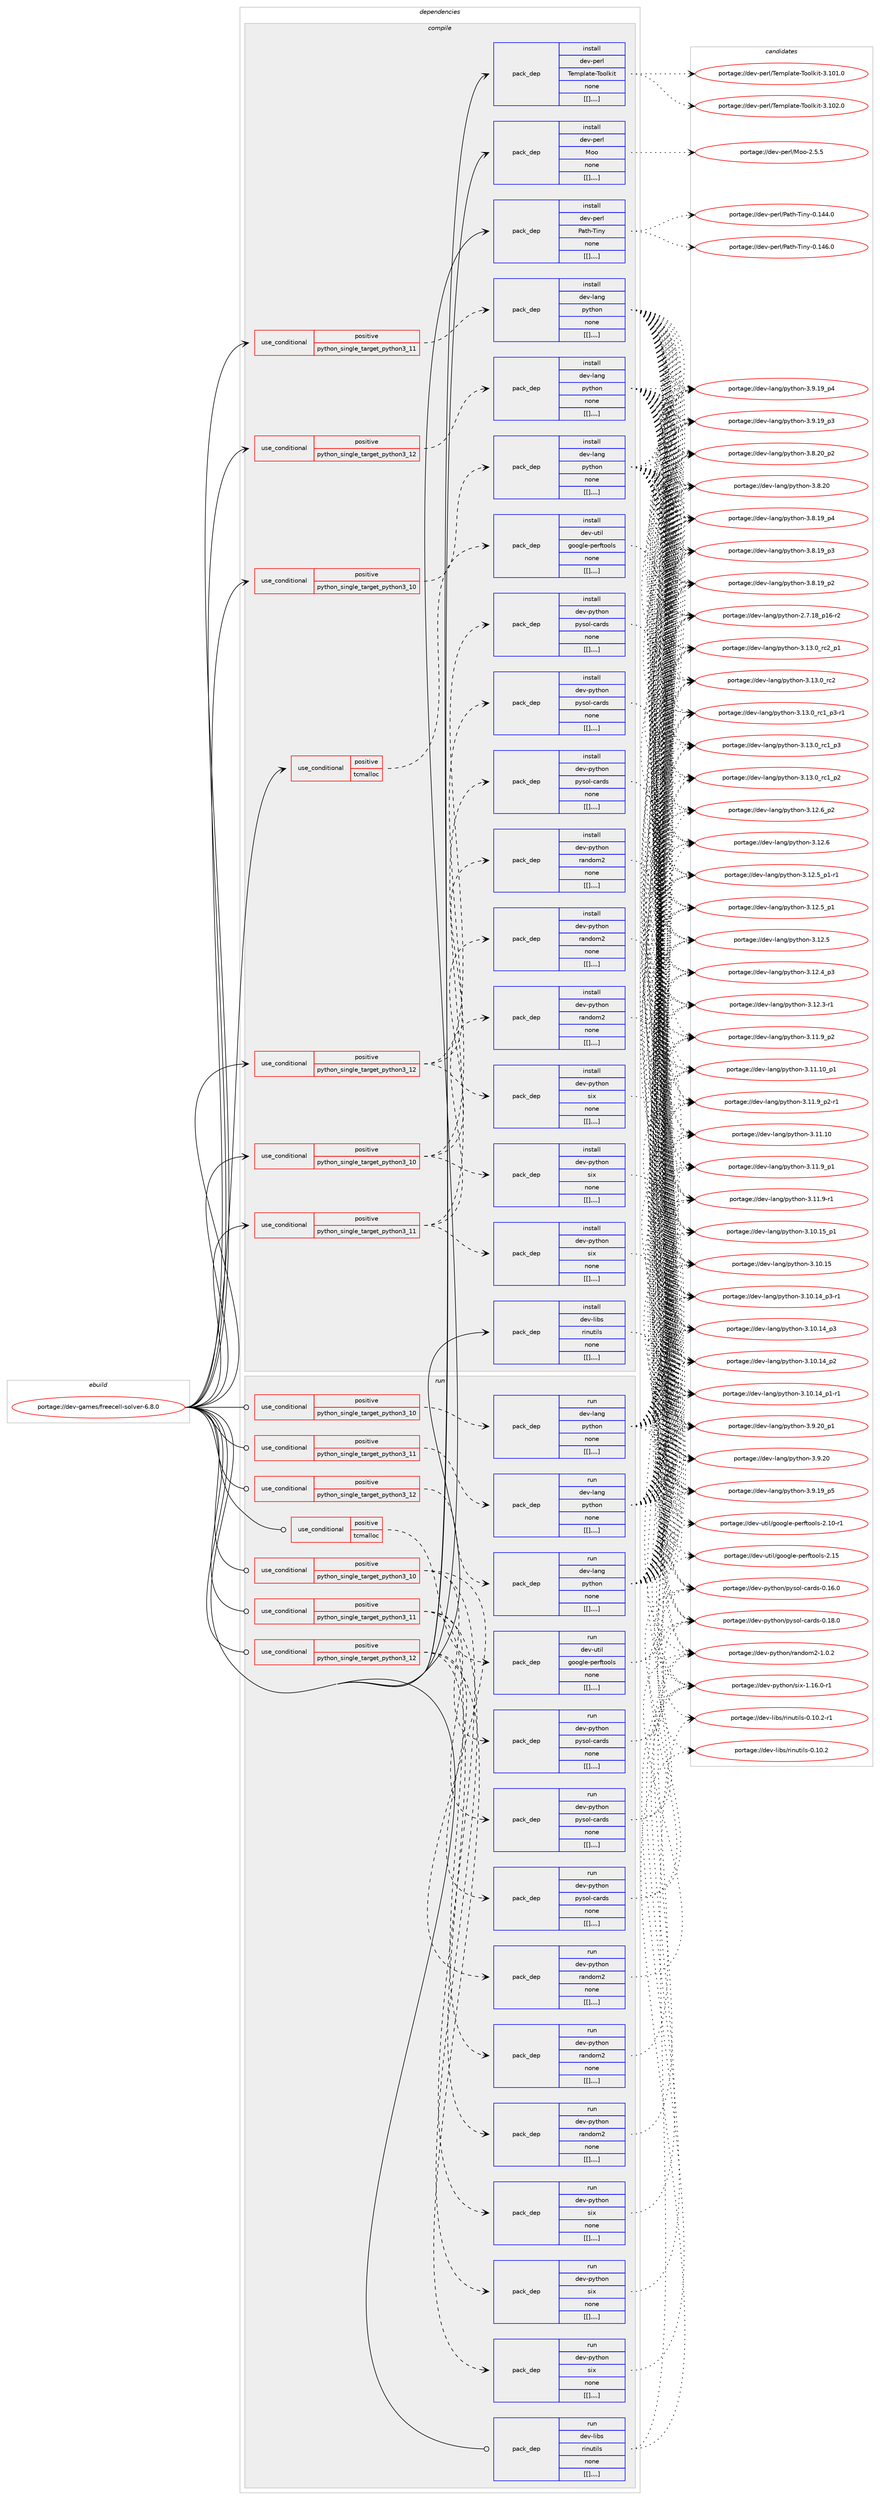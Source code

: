 digraph prolog {

# *************
# Graph options
# *************

newrank=true;
concentrate=true;
compound=true;
graph [rankdir=LR,fontname=Helvetica,fontsize=10,ranksep=1.5];#, ranksep=2.5, nodesep=0.2];
edge  [arrowhead=vee];
node  [fontname=Helvetica,fontsize=10];

# **********
# The ebuild
# **********

subgraph cluster_leftcol {
color=gray;
label=<<i>ebuild</i>>;
id [label="portage://dev-games/freecell-solver-6.8.0", color=red, width=4, href="../dev-games/freecell-solver-6.8.0.svg"];
}

# ****************
# The dependencies
# ****************

subgraph cluster_midcol {
color=gray;
label=<<i>dependencies</i>>;
subgraph cluster_compile {
fillcolor="#eeeeee";
style=filled;
label=<<i>compile</i>>;
subgraph cond20335 {
dependency75135 [label=<<TABLE BORDER="0" CELLBORDER="1" CELLSPACING="0" CELLPADDING="4"><TR><TD ROWSPAN="3" CELLPADDING="10">use_conditional</TD></TR><TR><TD>positive</TD></TR><TR><TD>python_single_target_python3_10</TD></TR></TABLE>>, shape=none, color=red];
subgraph pack53855 {
dependency75136 [label=<<TABLE BORDER="0" CELLBORDER="1" CELLSPACING="0" CELLPADDING="4" WIDTH="220"><TR><TD ROWSPAN="6" CELLPADDING="30">pack_dep</TD></TR><TR><TD WIDTH="110">install</TD></TR><TR><TD>dev-lang</TD></TR><TR><TD>python</TD></TR><TR><TD>none</TD></TR><TR><TD>[[],,,,]</TD></TR></TABLE>>, shape=none, color=blue];
}
dependency75135:e -> dependency75136:w [weight=20,style="dashed",arrowhead="vee"];
}
id:e -> dependency75135:w [weight=20,style="solid",arrowhead="vee"];
subgraph cond20336 {
dependency75137 [label=<<TABLE BORDER="0" CELLBORDER="1" CELLSPACING="0" CELLPADDING="4"><TR><TD ROWSPAN="3" CELLPADDING="10">use_conditional</TD></TR><TR><TD>positive</TD></TR><TR><TD>python_single_target_python3_10</TD></TR></TABLE>>, shape=none, color=red];
subgraph pack53856 {
dependency75138 [label=<<TABLE BORDER="0" CELLBORDER="1" CELLSPACING="0" CELLPADDING="4" WIDTH="220"><TR><TD ROWSPAN="6" CELLPADDING="30">pack_dep</TD></TR><TR><TD WIDTH="110">install</TD></TR><TR><TD>dev-python</TD></TR><TR><TD>pysol-cards</TD></TR><TR><TD>none</TD></TR><TR><TD>[[],,,,]</TD></TR></TABLE>>, shape=none, color=blue];
}
dependency75137:e -> dependency75138:w [weight=20,style="dashed",arrowhead="vee"];
subgraph pack53857 {
dependency75139 [label=<<TABLE BORDER="0" CELLBORDER="1" CELLSPACING="0" CELLPADDING="4" WIDTH="220"><TR><TD ROWSPAN="6" CELLPADDING="30">pack_dep</TD></TR><TR><TD WIDTH="110">install</TD></TR><TR><TD>dev-python</TD></TR><TR><TD>random2</TD></TR><TR><TD>none</TD></TR><TR><TD>[[],,,,]</TD></TR></TABLE>>, shape=none, color=blue];
}
dependency75137:e -> dependency75139:w [weight=20,style="dashed",arrowhead="vee"];
subgraph pack53858 {
dependency75140 [label=<<TABLE BORDER="0" CELLBORDER="1" CELLSPACING="0" CELLPADDING="4" WIDTH="220"><TR><TD ROWSPAN="6" CELLPADDING="30">pack_dep</TD></TR><TR><TD WIDTH="110">install</TD></TR><TR><TD>dev-python</TD></TR><TR><TD>six</TD></TR><TR><TD>none</TD></TR><TR><TD>[[],,,,]</TD></TR></TABLE>>, shape=none, color=blue];
}
dependency75137:e -> dependency75140:w [weight=20,style="dashed",arrowhead="vee"];
}
id:e -> dependency75137:w [weight=20,style="solid",arrowhead="vee"];
subgraph cond20337 {
dependency75141 [label=<<TABLE BORDER="0" CELLBORDER="1" CELLSPACING="0" CELLPADDING="4"><TR><TD ROWSPAN="3" CELLPADDING="10">use_conditional</TD></TR><TR><TD>positive</TD></TR><TR><TD>python_single_target_python3_11</TD></TR></TABLE>>, shape=none, color=red];
subgraph pack53859 {
dependency75142 [label=<<TABLE BORDER="0" CELLBORDER="1" CELLSPACING="0" CELLPADDING="4" WIDTH="220"><TR><TD ROWSPAN="6" CELLPADDING="30">pack_dep</TD></TR><TR><TD WIDTH="110">install</TD></TR><TR><TD>dev-lang</TD></TR><TR><TD>python</TD></TR><TR><TD>none</TD></TR><TR><TD>[[],,,,]</TD></TR></TABLE>>, shape=none, color=blue];
}
dependency75141:e -> dependency75142:w [weight=20,style="dashed",arrowhead="vee"];
}
id:e -> dependency75141:w [weight=20,style="solid",arrowhead="vee"];
subgraph cond20338 {
dependency75143 [label=<<TABLE BORDER="0" CELLBORDER="1" CELLSPACING="0" CELLPADDING="4"><TR><TD ROWSPAN="3" CELLPADDING="10">use_conditional</TD></TR><TR><TD>positive</TD></TR><TR><TD>python_single_target_python3_11</TD></TR></TABLE>>, shape=none, color=red];
subgraph pack53860 {
dependency75144 [label=<<TABLE BORDER="0" CELLBORDER="1" CELLSPACING="0" CELLPADDING="4" WIDTH="220"><TR><TD ROWSPAN="6" CELLPADDING="30">pack_dep</TD></TR><TR><TD WIDTH="110">install</TD></TR><TR><TD>dev-python</TD></TR><TR><TD>pysol-cards</TD></TR><TR><TD>none</TD></TR><TR><TD>[[],,,,]</TD></TR></TABLE>>, shape=none, color=blue];
}
dependency75143:e -> dependency75144:w [weight=20,style="dashed",arrowhead="vee"];
subgraph pack53861 {
dependency75145 [label=<<TABLE BORDER="0" CELLBORDER="1" CELLSPACING="0" CELLPADDING="4" WIDTH="220"><TR><TD ROWSPAN="6" CELLPADDING="30">pack_dep</TD></TR><TR><TD WIDTH="110">install</TD></TR><TR><TD>dev-python</TD></TR><TR><TD>random2</TD></TR><TR><TD>none</TD></TR><TR><TD>[[],,,,]</TD></TR></TABLE>>, shape=none, color=blue];
}
dependency75143:e -> dependency75145:w [weight=20,style="dashed",arrowhead="vee"];
subgraph pack53862 {
dependency75146 [label=<<TABLE BORDER="0" CELLBORDER="1" CELLSPACING="0" CELLPADDING="4" WIDTH="220"><TR><TD ROWSPAN="6" CELLPADDING="30">pack_dep</TD></TR><TR><TD WIDTH="110">install</TD></TR><TR><TD>dev-python</TD></TR><TR><TD>six</TD></TR><TR><TD>none</TD></TR><TR><TD>[[],,,,]</TD></TR></TABLE>>, shape=none, color=blue];
}
dependency75143:e -> dependency75146:w [weight=20,style="dashed",arrowhead="vee"];
}
id:e -> dependency75143:w [weight=20,style="solid",arrowhead="vee"];
subgraph cond20339 {
dependency75147 [label=<<TABLE BORDER="0" CELLBORDER="1" CELLSPACING="0" CELLPADDING="4"><TR><TD ROWSPAN="3" CELLPADDING="10">use_conditional</TD></TR><TR><TD>positive</TD></TR><TR><TD>python_single_target_python3_12</TD></TR></TABLE>>, shape=none, color=red];
subgraph pack53863 {
dependency75148 [label=<<TABLE BORDER="0" CELLBORDER="1" CELLSPACING="0" CELLPADDING="4" WIDTH="220"><TR><TD ROWSPAN="6" CELLPADDING="30">pack_dep</TD></TR><TR><TD WIDTH="110">install</TD></TR><TR><TD>dev-lang</TD></TR><TR><TD>python</TD></TR><TR><TD>none</TD></TR><TR><TD>[[],,,,]</TD></TR></TABLE>>, shape=none, color=blue];
}
dependency75147:e -> dependency75148:w [weight=20,style="dashed",arrowhead="vee"];
}
id:e -> dependency75147:w [weight=20,style="solid",arrowhead="vee"];
subgraph cond20340 {
dependency75149 [label=<<TABLE BORDER="0" CELLBORDER="1" CELLSPACING="0" CELLPADDING="4"><TR><TD ROWSPAN="3" CELLPADDING="10">use_conditional</TD></TR><TR><TD>positive</TD></TR><TR><TD>python_single_target_python3_12</TD></TR></TABLE>>, shape=none, color=red];
subgraph pack53864 {
dependency75150 [label=<<TABLE BORDER="0" CELLBORDER="1" CELLSPACING="0" CELLPADDING="4" WIDTH="220"><TR><TD ROWSPAN="6" CELLPADDING="30">pack_dep</TD></TR><TR><TD WIDTH="110">install</TD></TR><TR><TD>dev-python</TD></TR><TR><TD>pysol-cards</TD></TR><TR><TD>none</TD></TR><TR><TD>[[],,,,]</TD></TR></TABLE>>, shape=none, color=blue];
}
dependency75149:e -> dependency75150:w [weight=20,style="dashed",arrowhead="vee"];
subgraph pack53865 {
dependency75151 [label=<<TABLE BORDER="0" CELLBORDER="1" CELLSPACING="0" CELLPADDING="4" WIDTH="220"><TR><TD ROWSPAN="6" CELLPADDING="30">pack_dep</TD></TR><TR><TD WIDTH="110">install</TD></TR><TR><TD>dev-python</TD></TR><TR><TD>random2</TD></TR><TR><TD>none</TD></TR><TR><TD>[[],,,,]</TD></TR></TABLE>>, shape=none, color=blue];
}
dependency75149:e -> dependency75151:w [weight=20,style="dashed",arrowhead="vee"];
subgraph pack53866 {
dependency75152 [label=<<TABLE BORDER="0" CELLBORDER="1" CELLSPACING="0" CELLPADDING="4" WIDTH="220"><TR><TD ROWSPAN="6" CELLPADDING="30">pack_dep</TD></TR><TR><TD WIDTH="110">install</TD></TR><TR><TD>dev-python</TD></TR><TR><TD>six</TD></TR><TR><TD>none</TD></TR><TR><TD>[[],,,,]</TD></TR></TABLE>>, shape=none, color=blue];
}
dependency75149:e -> dependency75152:w [weight=20,style="dashed",arrowhead="vee"];
}
id:e -> dependency75149:w [weight=20,style="solid",arrowhead="vee"];
subgraph cond20341 {
dependency75153 [label=<<TABLE BORDER="0" CELLBORDER="1" CELLSPACING="0" CELLPADDING="4"><TR><TD ROWSPAN="3" CELLPADDING="10">use_conditional</TD></TR><TR><TD>positive</TD></TR><TR><TD>tcmalloc</TD></TR></TABLE>>, shape=none, color=red];
subgraph pack53867 {
dependency75154 [label=<<TABLE BORDER="0" CELLBORDER="1" CELLSPACING="0" CELLPADDING="4" WIDTH="220"><TR><TD ROWSPAN="6" CELLPADDING="30">pack_dep</TD></TR><TR><TD WIDTH="110">install</TD></TR><TR><TD>dev-util</TD></TR><TR><TD>google-perftools</TD></TR><TR><TD>none</TD></TR><TR><TD>[[],,,,]</TD></TR></TABLE>>, shape=none, color=blue];
}
dependency75153:e -> dependency75154:w [weight=20,style="dashed",arrowhead="vee"];
}
id:e -> dependency75153:w [weight=20,style="solid",arrowhead="vee"];
subgraph pack53868 {
dependency75155 [label=<<TABLE BORDER="0" CELLBORDER="1" CELLSPACING="0" CELLPADDING="4" WIDTH="220"><TR><TD ROWSPAN="6" CELLPADDING="30">pack_dep</TD></TR><TR><TD WIDTH="110">install</TD></TR><TR><TD>dev-libs</TD></TR><TR><TD>rinutils</TD></TR><TR><TD>none</TD></TR><TR><TD>[[],,,,]</TD></TR></TABLE>>, shape=none, color=blue];
}
id:e -> dependency75155:w [weight=20,style="solid",arrowhead="vee"];
subgraph pack53869 {
dependency75156 [label=<<TABLE BORDER="0" CELLBORDER="1" CELLSPACING="0" CELLPADDING="4" WIDTH="220"><TR><TD ROWSPAN="6" CELLPADDING="30">pack_dep</TD></TR><TR><TD WIDTH="110">install</TD></TR><TR><TD>dev-perl</TD></TR><TR><TD>Moo</TD></TR><TR><TD>none</TD></TR><TR><TD>[[],,,,]</TD></TR></TABLE>>, shape=none, color=blue];
}
id:e -> dependency75156:w [weight=20,style="solid",arrowhead="vee"];
subgraph pack53870 {
dependency75157 [label=<<TABLE BORDER="0" CELLBORDER="1" CELLSPACING="0" CELLPADDING="4" WIDTH="220"><TR><TD ROWSPAN="6" CELLPADDING="30">pack_dep</TD></TR><TR><TD WIDTH="110">install</TD></TR><TR><TD>dev-perl</TD></TR><TR><TD>Path-Tiny</TD></TR><TR><TD>none</TD></TR><TR><TD>[[],,,,]</TD></TR></TABLE>>, shape=none, color=blue];
}
id:e -> dependency75157:w [weight=20,style="solid",arrowhead="vee"];
subgraph pack53871 {
dependency75158 [label=<<TABLE BORDER="0" CELLBORDER="1" CELLSPACING="0" CELLPADDING="4" WIDTH="220"><TR><TD ROWSPAN="6" CELLPADDING="30">pack_dep</TD></TR><TR><TD WIDTH="110">install</TD></TR><TR><TD>dev-perl</TD></TR><TR><TD>Template-Toolkit</TD></TR><TR><TD>none</TD></TR><TR><TD>[[],,,,]</TD></TR></TABLE>>, shape=none, color=blue];
}
id:e -> dependency75158:w [weight=20,style="solid",arrowhead="vee"];
}
subgraph cluster_compileandrun {
fillcolor="#eeeeee";
style=filled;
label=<<i>compile and run</i>>;
}
subgraph cluster_run {
fillcolor="#eeeeee";
style=filled;
label=<<i>run</i>>;
subgraph cond20342 {
dependency75159 [label=<<TABLE BORDER="0" CELLBORDER="1" CELLSPACING="0" CELLPADDING="4"><TR><TD ROWSPAN="3" CELLPADDING="10">use_conditional</TD></TR><TR><TD>positive</TD></TR><TR><TD>python_single_target_python3_10</TD></TR></TABLE>>, shape=none, color=red];
subgraph pack53872 {
dependency75160 [label=<<TABLE BORDER="0" CELLBORDER="1" CELLSPACING="0" CELLPADDING="4" WIDTH="220"><TR><TD ROWSPAN="6" CELLPADDING="30">pack_dep</TD></TR><TR><TD WIDTH="110">run</TD></TR><TR><TD>dev-lang</TD></TR><TR><TD>python</TD></TR><TR><TD>none</TD></TR><TR><TD>[[],,,,]</TD></TR></TABLE>>, shape=none, color=blue];
}
dependency75159:e -> dependency75160:w [weight=20,style="dashed",arrowhead="vee"];
}
id:e -> dependency75159:w [weight=20,style="solid",arrowhead="odot"];
subgraph cond20343 {
dependency75161 [label=<<TABLE BORDER="0" CELLBORDER="1" CELLSPACING="0" CELLPADDING="4"><TR><TD ROWSPAN="3" CELLPADDING="10">use_conditional</TD></TR><TR><TD>positive</TD></TR><TR><TD>python_single_target_python3_10</TD></TR></TABLE>>, shape=none, color=red];
subgraph pack53873 {
dependency75162 [label=<<TABLE BORDER="0" CELLBORDER="1" CELLSPACING="0" CELLPADDING="4" WIDTH="220"><TR><TD ROWSPAN="6" CELLPADDING="30">pack_dep</TD></TR><TR><TD WIDTH="110">run</TD></TR><TR><TD>dev-python</TD></TR><TR><TD>pysol-cards</TD></TR><TR><TD>none</TD></TR><TR><TD>[[],,,,]</TD></TR></TABLE>>, shape=none, color=blue];
}
dependency75161:e -> dependency75162:w [weight=20,style="dashed",arrowhead="vee"];
subgraph pack53874 {
dependency75163 [label=<<TABLE BORDER="0" CELLBORDER="1" CELLSPACING="0" CELLPADDING="4" WIDTH="220"><TR><TD ROWSPAN="6" CELLPADDING="30">pack_dep</TD></TR><TR><TD WIDTH="110">run</TD></TR><TR><TD>dev-python</TD></TR><TR><TD>random2</TD></TR><TR><TD>none</TD></TR><TR><TD>[[],,,,]</TD></TR></TABLE>>, shape=none, color=blue];
}
dependency75161:e -> dependency75163:w [weight=20,style="dashed",arrowhead="vee"];
subgraph pack53875 {
dependency75164 [label=<<TABLE BORDER="0" CELLBORDER="1" CELLSPACING="0" CELLPADDING="4" WIDTH="220"><TR><TD ROWSPAN="6" CELLPADDING="30">pack_dep</TD></TR><TR><TD WIDTH="110">run</TD></TR><TR><TD>dev-python</TD></TR><TR><TD>six</TD></TR><TR><TD>none</TD></TR><TR><TD>[[],,,,]</TD></TR></TABLE>>, shape=none, color=blue];
}
dependency75161:e -> dependency75164:w [weight=20,style="dashed",arrowhead="vee"];
}
id:e -> dependency75161:w [weight=20,style="solid",arrowhead="odot"];
subgraph cond20344 {
dependency75165 [label=<<TABLE BORDER="0" CELLBORDER="1" CELLSPACING="0" CELLPADDING="4"><TR><TD ROWSPAN="3" CELLPADDING="10">use_conditional</TD></TR><TR><TD>positive</TD></TR><TR><TD>python_single_target_python3_11</TD></TR></TABLE>>, shape=none, color=red];
subgraph pack53876 {
dependency75166 [label=<<TABLE BORDER="0" CELLBORDER="1" CELLSPACING="0" CELLPADDING="4" WIDTH="220"><TR><TD ROWSPAN="6" CELLPADDING="30">pack_dep</TD></TR><TR><TD WIDTH="110">run</TD></TR><TR><TD>dev-lang</TD></TR><TR><TD>python</TD></TR><TR><TD>none</TD></TR><TR><TD>[[],,,,]</TD></TR></TABLE>>, shape=none, color=blue];
}
dependency75165:e -> dependency75166:w [weight=20,style="dashed",arrowhead="vee"];
}
id:e -> dependency75165:w [weight=20,style="solid",arrowhead="odot"];
subgraph cond20345 {
dependency75167 [label=<<TABLE BORDER="0" CELLBORDER="1" CELLSPACING="0" CELLPADDING="4"><TR><TD ROWSPAN="3" CELLPADDING="10">use_conditional</TD></TR><TR><TD>positive</TD></TR><TR><TD>python_single_target_python3_11</TD></TR></TABLE>>, shape=none, color=red];
subgraph pack53877 {
dependency75168 [label=<<TABLE BORDER="0" CELLBORDER="1" CELLSPACING="0" CELLPADDING="4" WIDTH="220"><TR><TD ROWSPAN="6" CELLPADDING="30">pack_dep</TD></TR><TR><TD WIDTH="110">run</TD></TR><TR><TD>dev-python</TD></TR><TR><TD>pysol-cards</TD></TR><TR><TD>none</TD></TR><TR><TD>[[],,,,]</TD></TR></TABLE>>, shape=none, color=blue];
}
dependency75167:e -> dependency75168:w [weight=20,style="dashed",arrowhead="vee"];
subgraph pack53878 {
dependency75169 [label=<<TABLE BORDER="0" CELLBORDER="1" CELLSPACING="0" CELLPADDING="4" WIDTH="220"><TR><TD ROWSPAN="6" CELLPADDING="30">pack_dep</TD></TR><TR><TD WIDTH="110">run</TD></TR><TR><TD>dev-python</TD></TR><TR><TD>random2</TD></TR><TR><TD>none</TD></TR><TR><TD>[[],,,,]</TD></TR></TABLE>>, shape=none, color=blue];
}
dependency75167:e -> dependency75169:w [weight=20,style="dashed",arrowhead="vee"];
subgraph pack53879 {
dependency75170 [label=<<TABLE BORDER="0" CELLBORDER="1" CELLSPACING="0" CELLPADDING="4" WIDTH="220"><TR><TD ROWSPAN="6" CELLPADDING="30">pack_dep</TD></TR><TR><TD WIDTH="110">run</TD></TR><TR><TD>dev-python</TD></TR><TR><TD>six</TD></TR><TR><TD>none</TD></TR><TR><TD>[[],,,,]</TD></TR></TABLE>>, shape=none, color=blue];
}
dependency75167:e -> dependency75170:w [weight=20,style="dashed",arrowhead="vee"];
}
id:e -> dependency75167:w [weight=20,style="solid",arrowhead="odot"];
subgraph cond20346 {
dependency75171 [label=<<TABLE BORDER="0" CELLBORDER="1" CELLSPACING="0" CELLPADDING="4"><TR><TD ROWSPAN="3" CELLPADDING="10">use_conditional</TD></TR><TR><TD>positive</TD></TR><TR><TD>python_single_target_python3_12</TD></TR></TABLE>>, shape=none, color=red];
subgraph pack53880 {
dependency75172 [label=<<TABLE BORDER="0" CELLBORDER="1" CELLSPACING="0" CELLPADDING="4" WIDTH="220"><TR><TD ROWSPAN="6" CELLPADDING="30">pack_dep</TD></TR><TR><TD WIDTH="110">run</TD></TR><TR><TD>dev-lang</TD></TR><TR><TD>python</TD></TR><TR><TD>none</TD></TR><TR><TD>[[],,,,]</TD></TR></TABLE>>, shape=none, color=blue];
}
dependency75171:e -> dependency75172:w [weight=20,style="dashed",arrowhead="vee"];
}
id:e -> dependency75171:w [weight=20,style="solid",arrowhead="odot"];
subgraph cond20347 {
dependency75173 [label=<<TABLE BORDER="0" CELLBORDER="1" CELLSPACING="0" CELLPADDING="4"><TR><TD ROWSPAN="3" CELLPADDING="10">use_conditional</TD></TR><TR><TD>positive</TD></TR><TR><TD>python_single_target_python3_12</TD></TR></TABLE>>, shape=none, color=red];
subgraph pack53881 {
dependency75174 [label=<<TABLE BORDER="0" CELLBORDER="1" CELLSPACING="0" CELLPADDING="4" WIDTH="220"><TR><TD ROWSPAN="6" CELLPADDING="30">pack_dep</TD></TR><TR><TD WIDTH="110">run</TD></TR><TR><TD>dev-python</TD></TR><TR><TD>pysol-cards</TD></TR><TR><TD>none</TD></TR><TR><TD>[[],,,,]</TD></TR></TABLE>>, shape=none, color=blue];
}
dependency75173:e -> dependency75174:w [weight=20,style="dashed",arrowhead="vee"];
subgraph pack53882 {
dependency75175 [label=<<TABLE BORDER="0" CELLBORDER="1" CELLSPACING="0" CELLPADDING="4" WIDTH="220"><TR><TD ROWSPAN="6" CELLPADDING="30">pack_dep</TD></TR><TR><TD WIDTH="110">run</TD></TR><TR><TD>dev-python</TD></TR><TR><TD>random2</TD></TR><TR><TD>none</TD></TR><TR><TD>[[],,,,]</TD></TR></TABLE>>, shape=none, color=blue];
}
dependency75173:e -> dependency75175:w [weight=20,style="dashed",arrowhead="vee"];
subgraph pack53883 {
dependency75176 [label=<<TABLE BORDER="0" CELLBORDER="1" CELLSPACING="0" CELLPADDING="4" WIDTH="220"><TR><TD ROWSPAN="6" CELLPADDING="30">pack_dep</TD></TR><TR><TD WIDTH="110">run</TD></TR><TR><TD>dev-python</TD></TR><TR><TD>six</TD></TR><TR><TD>none</TD></TR><TR><TD>[[],,,,]</TD></TR></TABLE>>, shape=none, color=blue];
}
dependency75173:e -> dependency75176:w [weight=20,style="dashed",arrowhead="vee"];
}
id:e -> dependency75173:w [weight=20,style="solid",arrowhead="odot"];
subgraph cond20348 {
dependency75177 [label=<<TABLE BORDER="0" CELLBORDER="1" CELLSPACING="0" CELLPADDING="4"><TR><TD ROWSPAN="3" CELLPADDING="10">use_conditional</TD></TR><TR><TD>positive</TD></TR><TR><TD>tcmalloc</TD></TR></TABLE>>, shape=none, color=red];
subgraph pack53884 {
dependency75178 [label=<<TABLE BORDER="0" CELLBORDER="1" CELLSPACING="0" CELLPADDING="4" WIDTH="220"><TR><TD ROWSPAN="6" CELLPADDING="30">pack_dep</TD></TR><TR><TD WIDTH="110">run</TD></TR><TR><TD>dev-util</TD></TR><TR><TD>google-perftools</TD></TR><TR><TD>none</TD></TR><TR><TD>[[],,,,]</TD></TR></TABLE>>, shape=none, color=blue];
}
dependency75177:e -> dependency75178:w [weight=20,style="dashed",arrowhead="vee"];
}
id:e -> dependency75177:w [weight=20,style="solid",arrowhead="odot"];
subgraph pack53885 {
dependency75179 [label=<<TABLE BORDER="0" CELLBORDER="1" CELLSPACING="0" CELLPADDING="4" WIDTH="220"><TR><TD ROWSPAN="6" CELLPADDING="30">pack_dep</TD></TR><TR><TD WIDTH="110">run</TD></TR><TR><TD>dev-libs</TD></TR><TR><TD>rinutils</TD></TR><TR><TD>none</TD></TR><TR><TD>[[],,,,]</TD></TR></TABLE>>, shape=none, color=blue];
}
id:e -> dependency75179:w [weight=20,style="solid",arrowhead="odot"];
}
}

# **************
# The candidates
# **************

subgraph cluster_choices {
rank=same;
color=gray;
label=<<i>candidates</i>>;

subgraph choice53855 {
color=black;
nodesep=1;
choice100101118451089711010347112121116104111110455146495146489511499509511249 [label="portage://dev-lang/python-3.13.0_rc2_p1", color=red, width=4,href="../dev-lang/python-3.13.0_rc2_p1.svg"];
choice10010111845108971101034711212111610411111045514649514648951149950 [label="portage://dev-lang/python-3.13.0_rc2", color=red, width=4,href="../dev-lang/python-3.13.0_rc2.svg"];
choice1001011184510897110103471121211161041111104551464951464895114994995112514511449 [label="portage://dev-lang/python-3.13.0_rc1_p3-r1", color=red, width=4,href="../dev-lang/python-3.13.0_rc1_p3-r1.svg"];
choice100101118451089711010347112121116104111110455146495146489511499499511251 [label="portage://dev-lang/python-3.13.0_rc1_p3", color=red, width=4,href="../dev-lang/python-3.13.0_rc1_p3.svg"];
choice100101118451089711010347112121116104111110455146495146489511499499511250 [label="portage://dev-lang/python-3.13.0_rc1_p2", color=red, width=4,href="../dev-lang/python-3.13.0_rc1_p2.svg"];
choice100101118451089711010347112121116104111110455146495046549511250 [label="portage://dev-lang/python-3.12.6_p2", color=red, width=4,href="../dev-lang/python-3.12.6_p2.svg"];
choice10010111845108971101034711212111610411111045514649504654 [label="portage://dev-lang/python-3.12.6", color=red, width=4,href="../dev-lang/python-3.12.6.svg"];
choice1001011184510897110103471121211161041111104551464950465395112494511449 [label="portage://dev-lang/python-3.12.5_p1-r1", color=red, width=4,href="../dev-lang/python-3.12.5_p1-r1.svg"];
choice100101118451089711010347112121116104111110455146495046539511249 [label="portage://dev-lang/python-3.12.5_p1", color=red, width=4,href="../dev-lang/python-3.12.5_p1.svg"];
choice10010111845108971101034711212111610411111045514649504653 [label="portage://dev-lang/python-3.12.5", color=red, width=4,href="../dev-lang/python-3.12.5.svg"];
choice100101118451089711010347112121116104111110455146495046529511251 [label="portage://dev-lang/python-3.12.4_p3", color=red, width=4,href="../dev-lang/python-3.12.4_p3.svg"];
choice100101118451089711010347112121116104111110455146495046514511449 [label="portage://dev-lang/python-3.12.3-r1", color=red, width=4,href="../dev-lang/python-3.12.3-r1.svg"];
choice10010111845108971101034711212111610411111045514649494649489511249 [label="portage://dev-lang/python-3.11.10_p1", color=red, width=4,href="../dev-lang/python-3.11.10_p1.svg"];
choice1001011184510897110103471121211161041111104551464949464948 [label="portage://dev-lang/python-3.11.10", color=red, width=4,href="../dev-lang/python-3.11.10.svg"];
choice1001011184510897110103471121211161041111104551464949465795112504511449 [label="portage://dev-lang/python-3.11.9_p2-r1", color=red, width=4,href="../dev-lang/python-3.11.9_p2-r1.svg"];
choice100101118451089711010347112121116104111110455146494946579511250 [label="portage://dev-lang/python-3.11.9_p2", color=red, width=4,href="../dev-lang/python-3.11.9_p2.svg"];
choice100101118451089711010347112121116104111110455146494946579511249 [label="portage://dev-lang/python-3.11.9_p1", color=red, width=4,href="../dev-lang/python-3.11.9_p1.svg"];
choice100101118451089711010347112121116104111110455146494946574511449 [label="portage://dev-lang/python-3.11.9-r1", color=red, width=4,href="../dev-lang/python-3.11.9-r1.svg"];
choice10010111845108971101034711212111610411111045514649484649539511249 [label="portage://dev-lang/python-3.10.15_p1", color=red, width=4,href="../dev-lang/python-3.10.15_p1.svg"];
choice1001011184510897110103471121211161041111104551464948464953 [label="portage://dev-lang/python-3.10.15", color=red, width=4,href="../dev-lang/python-3.10.15.svg"];
choice100101118451089711010347112121116104111110455146494846495295112514511449 [label="portage://dev-lang/python-3.10.14_p3-r1", color=red, width=4,href="../dev-lang/python-3.10.14_p3-r1.svg"];
choice10010111845108971101034711212111610411111045514649484649529511251 [label="portage://dev-lang/python-3.10.14_p3", color=red, width=4,href="../dev-lang/python-3.10.14_p3.svg"];
choice10010111845108971101034711212111610411111045514649484649529511250 [label="portage://dev-lang/python-3.10.14_p2", color=red, width=4,href="../dev-lang/python-3.10.14_p2.svg"];
choice100101118451089711010347112121116104111110455146494846495295112494511449 [label="portage://dev-lang/python-3.10.14_p1-r1", color=red, width=4,href="../dev-lang/python-3.10.14_p1-r1.svg"];
choice100101118451089711010347112121116104111110455146574650489511249 [label="portage://dev-lang/python-3.9.20_p1", color=red, width=4,href="../dev-lang/python-3.9.20_p1.svg"];
choice10010111845108971101034711212111610411111045514657465048 [label="portage://dev-lang/python-3.9.20", color=red, width=4,href="../dev-lang/python-3.9.20.svg"];
choice100101118451089711010347112121116104111110455146574649579511253 [label="portage://dev-lang/python-3.9.19_p5", color=red, width=4,href="../dev-lang/python-3.9.19_p5.svg"];
choice100101118451089711010347112121116104111110455146574649579511252 [label="portage://dev-lang/python-3.9.19_p4", color=red, width=4,href="../dev-lang/python-3.9.19_p4.svg"];
choice100101118451089711010347112121116104111110455146574649579511251 [label="portage://dev-lang/python-3.9.19_p3", color=red, width=4,href="../dev-lang/python-3.9.19_p3.svg"];
choice100101118451089711010347112121116104111110455146564650489511250 [label="portage://dev-lang/python-3.8.20_p2", color=red, width=4,href="../dev-lang/python-3.8.20_p2.svg"];
choice10010111845108971101034711212111610411111045514656465048 [label="portage://dev-lang/python-3.8.20", color=red, width=4,href="../dev-lang/python-3.8.20.svg"];
choice100101118451089711010347112121116104111110455146564649579511252 [label="portage://dev-lang/python-3.8.19_p4", color=red, width=4,href="../dev-lang/python-3.8.19_p4.svg"];
choice100101118451089711010347112121116104111110455146564649579511251 [label="portage://dev-lang/python-3.8.19_p3", color=red, width=4,href="../dev-lang/python-3.8.19_p3.svg"];
choice100101118451089711010347112121116104111110455146564649579511250 [label="portage://dev-lang/python-3.8.19_p2", color=red, width=4,href="../dev-lang/python-3.8.19_p2.svg"];
choice100101118451089711010347112121116104111110455046554649569511249544511450 [label="portage://dev-lang/python-2.7.18_p16-r2", color=red, width=4,href="../dev-lang/python-2.7.18_p16-r2.svg"];
dependency75136:e -> choice100101118451089711010347112121116104111110455146495146489511499509511249:w [style=dotted,weight="100"];
dependency75136:e -> choice10010111845108971101034711212111610411111045514649514648951149950:w [style=dotted,weight="100"];
dependency75136:e -> choice1001011184510897110103471121211161041111104551464951464895114994995112514511449:w [style=dotted,weight="100"];
dependency75136:e -> choice100101118451089711010347112121116104111110455146495146489511499499511251:w [style=dotted,weight="100"];
dependency75136:e -> choice100101118451089711010347112121116104111110455146495146489511499499511250:w [style=dotted,weight="100"];
dependency75136:e -> choice100101118451089711010347112121116104111110455146495046549511250:w [style=dotted,weight="100"];
dependency75136:e -> choice10010111845108971101034711212111610411111045514649504654:w [style=dotted,weight="100"];
dependency75136:e -> choice1001011184510897110103471121211161041111104551464950465395112494511449:w [style=dotted,weight="100"];
dependency75136:e -> choice100101118451089711010347112121116104111110455146495046539511249:w [style=dotted,weight="100"];
dependency75136:e -> choice10010111845108971101034711212111610411111045514649504653:w [style=dotted,weight="100"];
dependency75136:e -> choice100101118451089711010347112121116104111110455146495046529511251:w [style=dotted,weight="100"];
dependency75136:e -> choice100101118451089711010347112121116104111110455146495046514511449:w [style=dotted,weight="100"];
dependency75136:e -> choice10010111845108971101034711212111610411111045514649494649489511249:w [style=dotted,weight="100"];
dependency75136:e -> choice1001011184510897110103471121211161041111104551464949464948:w [style=dotted,weight="100"];
dependency75136:e -> choice1001011184510897110103471121211161041111104551464949465795112504511449:w [style=dotted,weight="100"];
dependency75136:e -> choice100101118451089711010347112121116104111110455146494946579511250:w [style=dotted,weight="100"];
dependency75136:e -> choice100101118451089711010347112121116104111110455146494946579511249:w [style=dotted,weight="100"];
dependency75136:e -> choice100101118451089711010347112121116104111110455146494946574511449:w [style=dotted,weight="100"];
dependency75136:e -> choice10010111845108971101034711212111610411111045514649484649539511249:w [style=dotted,weight="100"];
dependency75136:e -> choice1001011184510897110103471121211161041111104551464948464953:w [style=dotted,weight="100"];
dependency75136:e -> choice100101118451089711010347112121116104111110455146494846495295112514511449:w [style=dotted,weight="100"];
dependency75136:e -> choice10010111845108971101034711212111610411111045514649484649529511251:w [style=dotted,weight="100"];
dependency75136:e -> choice10010111845108971101034711212111610411111045514649484649529511250:w [style=dotted,weight="100"];
dependency75136:e -> choice100101118451089711010347112121116104111110455146494846495295112494511449:w [style=dotted,weight="100"];
dependency75136:e -> choice100101118451089711010347112121116104111110455146574650489511249:w [style=dotted,weight="100"];
dependency75136:e -> choice10010111845108971101034711212111610411111045514657465048:w [style=dotted,weight="100"];
dependency75136:e -> choice100101118451089711010347112121116104111110455146574649579511253:w [style=dotted,weight="100"];
dependency75136:e -> choice100101118451089711010347112121116104111110455146574649579511252:w [style=dotted,weight="100"];
dependency75136:e -> choice100101118451089711010347112121116104111110455146574649579511251:w [style=dotted,weight="100"];
dependency75136:e -> choice100101118451089711010347112121116104111110455146564650489511250:w [style=dotted,weight="100"];
dependency75136:e -> choice10010111845108971101034711212111610411111045514656465048:w [style=dotted,weight="100"];
dependency75136:e -> choice100101118451089711010347112121116104111110455146564649579511252:w [style=dotted,weight="100"];
dependency75136:e -> choice100101118451089711010347112121116104111110455146564649579511251:w [style=dotted,weight="100"];
dependency75136:e -> choice100101118451089711010347112121116104111110455146564649579511250:w [style=dotted,weight="100"];
dependency75136:e -> choice100101118451089711010347112121116104111110455046554649569511249544511450:w [style=dotted,weight="100"];
}
subgraph choice53856 {
color=black;
nodesep=1;
choice100101118451121211161041111104711212111511110845999711410011545484649564648 [label="portage://dev-python/pysol-cards-0.18.0", color=red, width=4,href="../dev-python/pysol-cards-0.18.0.svg"];
choice100101118451121211161041111104711212111511110845999711410011545484649544648 [label="portage://dev-python/pysol-cards-0.16.0", color=red, width=4,href="../dev-python/pysol-cards-0.16.0.svg"];
dependency75138:e -> choice100101118451121211161041111104711212111511110845999711410011545484649564648:w [style=dotted,weight="100"];
dependency75138:e -> choice100101118451121211161041111104711212111511110845999711410011545484649544648:w [style=dotted,weight="100"];
}
subgraph choice53857 {
color=black;
nodesep=1;
choice10010111845112121116104111110471149711010011110950454946484650 [label="portage://dev-python/random2-1.0.2", color=red, width=4,href="../dev-python/random2-1.0.2.svg"];
dependency75139:e -> choice10010111845112121116104111110471149711010011110950454946484650:w [style=dotted,weight="100"];
}
subgraph choice53858 {
color=black;
nodesep=1;
choice1001011184511212111610411111047115105120454946495446484511449 [label="portage://dev-python/six-1.16.0-r1", color=red, width=4,href="../dev-python/six-1.16.0-r1.svg"];
dependency75140:e -> choice1001011184511212111610411111047115105120454946495446484511449:w [style=dotted,weight="100"];
}
subgraph choice53859 {
color=black;
nodesep=1;
choice100101118451089711010347112121116104111110455146495146489511499509511249 [label="portage://dev-lang/python-3.13.0_rc2_p1", color=red, width=4,href="../dev-lang/python-3.13.0_rc2_p1.svg"];
choice10010111845108971101034711212111610411111045514649514648951149950 [label="portage://dev-lang/python-3.13.0_rc2", color=red, width=4,href="../dev-lang/python-3.13.0_rc2.svg"];
choice1001011184510897110103471121211161041111104551464951464895114994995112514511449 [label="portage://dev-lang/python-3.13.0_rc1_p3-r1", color=red, width=4,href="../dev-lang/python-3.13.0_rc1_p3-r1.svg"];
choice100101118451089711010347112121116104111110455146495146489511499499511251 [label="portage://dev-lang/python-3.13.0_rc1_p3", color=red, width=4,href="../dev-lang/python-3.13.0_rc1_p3.svg"];
choice100101118451089711010347112121116104111110455146495146489511499499511250 [label="portage://dev-lang/python-3.13.0_rc1_p2", color=red, width=4,href="../dev-lang/python-3.13.0_rc1_p2.svg"];
choice100101118451089711010347112121116104111110455146495046549511250 [label="portage://dev-lang/python-3.12.6_p2", color=red, width=4,href="../dev-lang/python-3.12.6_p2.svg"];
choice10010111845108971101034711212111610411111045514649504654 [label="portage://dev-lang/python-3.12.6", color=red, width=4,href="../dev-lang/python-3.12.6.svg"];
choice1001011184510897110103471121211161041111104551464950465395112494511449 [label="portage://dev-lang/python-3.12.5_p1-r1", color=red, width=4,href="../dev-lang/python-3.12.5_p1-r1.svg"];
choice100101118451089711010347112121116104111110455146495046539511249 [label="portage://dev-lang/python-3.12.5_p1", color=red, width=4,href="../dev-lang/python-3.12.5_p1.svg"];
choice10010111845108971101034711212111610411111045514649504653 [label="portage://dev-lang/python-3.12.5", color=red, width=4,href="../dev-lang/python-3.12.5.svg"];
choice100101118451089711010347112121116104111110455146495046529511251 [label="portage://dev-lang/python-3.12.4_p3", color=red, width=4,href="../dev-lang/python-3.12.4_p3.svg"];
choice100101118451089711010347112121116104111110455146495046514511449 [label="portage://dev-lang/python-3.12.3-r1", color=red, width=4,href="../dev-lang/python-3.12.3-r1.svg"];
choice10010111845108971101034711212111610411111045514649494649489511249 [label="portage://dev-lang/python-3.11.10_p1", color=red, width=4,href="../dev-lang/python-3.11.10_p1.svg"];
choice1001011184510897110103471121211161041111104551464949464948 [label="portage://dev-lang/python-3.11.10", color=red, width=4,href="../dev-lang/python-3.11.10.svg"];
choice1001011184510897110103471121211161041111104551464949465795112504511449 [label="portage://dev-lang/python-3.11.9_p2-r1", color=red, width=4,href="../dev-lang/python-3.11.9_p2-r1.svg"];
choice100101118451089711010347112121116104111110455146494946579511250 [label="portage://dev-lang/python-3.11.9_p2", color=red, width=4,href="../dev-lang/python-3.11.9_p2.svg"];
choice100101118451089711010347112121116104111110455146494946579511249 [label="portage://dev-lang/python-3.11.9_p1", color=red, width=4,href="../dev-lang/python-3.11.9_p1.svg"];
choice100101118451089711010347112121116104111110455146494946574511449 [label="portage://dev-lang/python-3.11.9-r1", color=red, width=4,href="../dev-lang/python-3.11.9-r1.svg"];
choice10010111845108971101034711212111610411111045514649484649539511249 [label="portage://dev-lang/python-3.10.15_p1", color=red, width=4,href="../dev-lang/python-3.10.15_p1.svg"];
choice1001011184510897110103471121211161041111104551464948464953 [label="portage://dev-lang/python-3.10.15", color=red, width=4,href="../dev-lang/python-3.10.15.svg"];
choice100101118451089711010347112121116104111110455146494846495295112514511449 [label="portage://dev-lang/python-3.10.14_p3-r1", color=red, width=4,href="../dev-lang/python-3.10.14_p3-r1.svg"];
choice10010111845108971101034711212111610411111045514649484649529511251 [label="portage://dev-lang/python-3.10.14_p3", color=red, width=4,href="../dev-lang/python-3.10.14_p3.svg"];
choice10010111845108971101034711212111610411111045514649484649529511250 [label="portage://dev-lang/python-3.10.14_p2", color=red, width=4,href="../dev-lang/python-3.10.14_p2.svg"];
choice100101118451089711010347112121116104111110455146494846495295112494511449 [label="portage://dev-lang/python-3.10.14_p1-r1", color=red, width=4,href="../dev-lang/python-3.10.14_p1-r1.svg"];
choice100101118451089711010347112121116104111110455146574650489511249 [label="portage://dev-lang/python-3.9.20_p1", color=red, width=4,href="../dev-lang/python-3.9.20_p1.svg"];
choice10010111845108971101034711212111610411111045514657465048 [label="portage://dev-lang/python-3.9.20", color=red, width=4,href="../dev-lang/python-3.9.20.svg"];
choice100101118451089711010347112121116104111110455146574649579511253 [label="portage://dev-lang/python-3.9.19_p5", color=red, width=4,href="../dev-lang/python-3.9.19_p5.svg"];
choice100101118451089711010347112121116104111110455146574649579511252 [label="portage://dev-lang/python-3.9.19_p4", color=red, width=4,href="../dev-lang/python-3.9.19_p4.svg"];
choice100101118451089711010347112121116104111110455146574649579511251 [label="portage://dev-lang/python-3.9.19_p3", color=red, width=4,href="../dev-lang/python-3.9.19_p3.svg"];
choice100101118451089711010347112121116104111110455146564650489511250 [label="portage://dev-lang/python-3.8.20_p2", color=red, width=4,href="../dev-lang/python-3.8.20_p2.svg"];
choice10010111845108971101034711212111610411111045514656465048 [label="portage://dev-lang/python-3.8.20", color=red, width=4,href="../dev-lang/python-3.8.20.svg"];
choice100101118451089711010347112121116104111110455146564649579511252 [label="portage://dev-lang/python-3.8.19_p4", color=red, width=4,href="../dev-lang/python-3.8.19_p4.svg"];
choice100101118451089711010347112121116104111110455146564649579511251 [label="portage://dev-lang/python-3.8.19_p3", color=red, width=4,href="../dev-lang/python-3.8.19_p3.svg"];
choice100101118451089711010347112121116104111110455146564649579511250 [label="portage://dev-lang/python-3.8.19_p2", color=red, width=4,href="../dev-lang/python-3.8.19_p2.svg"];
choice100101118451089711010347112121116104111110455046554649569511249544511450 [label="portage://dev-lang/python-2.7.18_p16-r2", color=red, width=4,href="../dev-lang/python-2.7.18_p16-r2.svg"];
dependency75142:e -> choice100101118451089711010347112121116104111110455146495146489511499509511249:w [style=dotted,weight="100"];
dependency75142:e -> choice10010111845108971101034711212111610411111045514649514648951149950:w [style=dotted,weight="100"];
dependency75142:e -> choice1001011184510897110103471121211161041111104551464951464895114994995112514511449:w [style=dotted,weight="100"];
dependency75142:e -> choice100101118451089711010347112121116104111110455146495146489511499499511251:w [style=dotted,weight="100"];
dependency75142:e -> choice100101118451089711010347112121116104111110455146495146489511499499511250:w [style=dotted,weight="100"];
dependency75142:e -> choice100101118451089711010347112121116104111110455146495046549511250:w [style=dotted,weight="100"];
dependency75142:e -> choice10010111845108971101034711212111610411111045514649504654:w [style=dotted,weight="100"];
dependency75142:e -> choice1001011184510897110103471121211161041111104551464950465395112494511449:w [style=dotted,weight="100"];
dependency75142:e -> choice100101118451089711010347112121116104111110455146495046539511249:w [style=dotted,weight="100"];
dependency75142:e -> choice10010111845108971101034711212111610411111045514649504653:w [style=dotted,weight="100"];
dependency75142:e -> choice100101118451089711010347112121116104111110455146495046529511251:w [style=dotted,weight="100"];
dependency75142:e -> choice100101118451089711010347112121116104111110455146495046514511449:w [style=dotted,weight="100"];
dependency75142:e -> choice10010111845108971101034711212111610411111045514649494649489511249:w [style=dotted,weight="100"];
dependency75142:e -> choice1001011184510897110103471121211161041111104551464949464948:w [style=dotted,weight="100"];
dependency75142:e -> choice1001011184510897110103471121211161041111104551464949465795112504511449:w [style=dotted,weight="100"];
dependency75142:e -> choice100101118451089711010347112121116104111110455146494946579511250:w [style=dotted,weight="100"];
dependency75142:e -> choice100101118451089711010347112121116104111110455146494946579511249:w [style=dotted,weight="100"];
dependency75142:e -> choice100101118451089711010347112121116104111110455146494946574511449:w [style=dotted,weight="100"];
dependency75142:e -> choice10010111845108971101034711212111610411111045514649484649539511249:w [style=dotted,weight="100"];
dependency75142:e -> choice1001011184510897110103471121211161041111104551464948464953:w [style=dotted,weight="100"];
dependency75142:e -> choice100101118451089711010347112121116104111110455146494846495295112514511449:w [style=dotted,weight="100"];
dependency75142:e -> choice10010111845108971101034711212111610411111045514649484649529511251:w [style=dotted,weight="100"];
dependency75142:e -> choice10010111845108971101034711212111610411111045514649484649529511250:w [style=dotted,weight="100"];
dependency75142:e -> choice100101118451089711010347112121116104111110455146494846495295112494511449:w [style=dotted,weight="100"];
dependency75142:e -> choice100101118451089711010347112121116104111110455146574650489511249:w [style=dotted,weight="100"];
dependency75142:e -> choice10010111845108971101034711212111610411111045514657465048:w [style=dotted,weight="100"];
dependency75142:e -> choice100101118451089711010347112121116104111110455146574649579511253:w [style=dotted,weight="100"];
dependency75142:e -> choice100101118451089711010347112121116104111110455146574649579511252:w [style=dotted,weight="100"];
dependency75142:e -> choice100101118451089711010347112121116104111110455146574649579511251:w [style=dotted,weight="100"];
dependency75142:e -> choice100101118451089711010347112121116104111110455146564650489511250:w [style=dotted,weight="100"];
dependency75142:e -> choice10010111845108971101034711212111610411111045514656465048:w [style=dotted,weight="100"];
dependency75142:e -> choice100101118451089711010347112121116104111110455146564649579511252:w [style=dotted,weight="100"];
dependency75142:e -> choice100101118451089711010347112121116104111110455146564649579511251:w [style=dotted,weight="100"];
dependency75142:e -> choice100101118451089711010347112121116104111110455146564649579511250:w [style=dotted,weight="100"];
dependency75142:e -> choice100101118451089711010347112121116104111110455046554649569511249544511450:w [style=dotted,weight="100"];
}
subgraph choice53860 {
color=black;
nodesep=1;
choice100101118451121211161041111104711212111511110845999711410011545484649564648 [label="portage://dev-python/pysol-cards-0.18.0", color=red, width=4,href="../dev-python/pysol-cards-0.18.0.svg"];
choice100101118451121211161041111104711212111511110845999711410011545484649544648 [label="portage://dev-python/pysol-cards-0.16.0", color=red, width=4,href="../dev-python/pysol-cards-0.16.0.svg"];
dependency75144:e -> choice100101118451121211161041111104711212111511110845999711410011545484649564648:w [style=dotted,weight="100"];
dependency75144:e -> choice100101118451121211161041111104711212111511110845999711410011545484649544648:w [style=dotted,weight="100"];
}
subgraph choice53861 {
color=black;
nodesep=1;
choice10010111845112121116104111110471149711010011110950454946484650 [label="portage://dev-python/random2-1.0.2", color=red, width=4,href="../dev-python/random2-1.0.2.svg"];
dependency75145:e -> choice10010111845112121116104111110471149711010011110950454946484650:w [style=dotted,weight="100"];
}
subgraph choice53862 {
color=black;
nodesep=1;
choice1001011184511212111610411111047115105120454946495446484511449 [label="portage://dev-python/six-1.16.0-r1", color=red, width=4,href="../dev-python/six-1.16.0-r1.svg"];
dependency75146:e -> choice1001011184511212111610411111047115105120454946495446484511449:w [style=dotted,weight="100"];
}
subgraph choice53863 {
color=black;
nodesep=1;
choice100101118451089711010347112121116104111110455146495146489511499509511249 [label="portage://dev-lang/python-3.13.0_rc2_p1", color=red, width=4,href="../dev-lang/python-3.13.0_rc2_p1.svg"];
choice10010111845108971101034711212111610411111045514649514648951149950 [label="portage://dev-lang/python-3.13.0_rc2", color=red, width=4,href="../dev-lang/python-3.13.0_rc2.svg"];
choice1001011184510897110103471121211161041111104551464951464895114994995112514511449 [label="portage://dev-lang/python-3.13.0_rc1_p3-r1", color=red, width=4,href="../dev-lang/python-3.13.0_rc1_p3-r1.svg"];
choice100101118451089711010347112121116104111110455146495146489511499499511251 [label="portage://dev-lang/python-3.13.0_rc1_p3", color=red, width=4,href="../dev-lang/python-3.13.0_rc1_p3.svg"];
choice100101118451089711010347112121116104111110455146495146489511499499511250 [label="portage://dev-lang/python-3.13.0_rc1_p2", color=red, width=4,href="../dev-lang/python-3.13.0_rc1_p2.svg"];
choice100101118451089711010347112121116104111110455146495046549511250 [label="portage://dev-lang/python-3.12.6_p2", color=red, width=4,href="../dev-lang/python-3.12.6_p2.svg"];
choice10010111845108971101034711212111610411111045514649504654 [label="portage://dev-lang/python-3.12.6", color=red, width=4,href="../dev-lang/python-3.12.6.svg"];
choice1001011184510897110103471121211161041111104551464950465395112494511449 [label="portage://dev-lang/python-3.12.5_p1-r1", color=red, width=4,href="../dev-lang/python-3.12.5_p1-r1.svg"];
choice100101118451089711010347112121116104111110455146495046539511249 [label="portage://dev-lang/python-3.12.5_p1", color=red, width=4,href="../dev-lang/python-3.12.5_p1.svg"];
choice10010111845108971101034711212111610411111045514649504653 [label="portage://dev-lang/python-3.12.5", color=red, width=4,href="../dev-lang/python-3.12.5.svg"];
choice100101118451089711010347112121116104111110455146495046529511251 [label="portage://dev-lang/python-3.12.4_p3", color=red, width=4,href="../dev-lang/python-3.12.4_p3.svg"];
choice100101118451089711010347112121116104111110455146495046514511449 [label="portage://dev-lang/python-3.12.3-r1", color=red, width=4,href="../dev-lang/python-3.12.3-r1.svg"];
choice10010111845108971101034711212111610411111045514649494649489511249 [label="portage://dev-lang/python-3.11.10_p1", color=red, width=4,href="../dev-lang/python-3.11.10_p1.svg"];
choice1001011184510897110103471121211161041111104551464949464948 [label="portage://dev-lang/python-3.11.10", color=red, width=4,href="../dev-lang/python-3.11.10.svg"];
choice1001011184510897110103471121211161041111104551464949465795112504511449 [label="portage://dev-lang/python-3.11.9_p2-r1", color=red, width=4,href="../dev-lang/python-3.11.9_p2-r1.svg"];
choice100101118451089711010347112121116104111110455146494946579511250 [label="portage://dev-lang/python-3.11.9_p2", color=red, width=4,href="../dev-lang/python-3.11.9_p2.svg"];
choice100101118451089711010347112121116104111110455146494946579511249 [label="portage://dev-lang/python-3.11.9_p1", color=red, width=4,href="../dev-lang/python-3.11.9_p1.svg"];
choice100101118451089711010347112121116104111110455146494946574511449 [label="portage://dev-lang/python-3.11.9-r1", color=red, width=4,href="../dev-lang/python-3.11.9-r1.svg"];
choice10010111845108971101034711212111610411111045514649484649539511249 [label="portage://dev-lang/python-3.10.15_p1", color=red, width=4,href="../dev-lang/python-3.10.15_p1.svg"];
choice1001011184510897110103471121211161041111104551464948464953 [label="portage://dev-lang/python-3.10.15", color=red, width=4,href="../dev-lang/python-3.10.15.svg"];
choice100101118451089711010347112121116104111110455146494846495295112514511449 [label="portage://dev-lang/python-3.10.14_p3-r1", color=red, width=4,href="../dev-lang/python-3.10.14_p3-r1.svg"];
choice10010111845108971101034711212111610411111045514649484649529511251 [label="portage://dev-lang/python-3.10.14_p3", color=red, width=4,href="../dev-lang/python-3.10.14_p3.svg"];
choice10010111845108971101034711212111610411111045514649484649529511250 [label="portage://dev-lang/python-3.10.14_p2", color=red, width=4,href="../dev-lang/python-3.10.14_p2.svg"];
choice100101118451089711010347112121116104111110455146494846495295112494511449 [label="portage://dev-lang/python-3.10.14_p1-r1", color=red, width=4,href="../dev-lang/python-3.10.14_p1-r1.svg"];
choice100101118451089711010347112121116104111110455146574650489511249 [label="portage://dev-lang/python-3.9.20_p1", color=red, width=4,href="../dev-lang/python-3.9.20_p1.svg"];
choice10010111845108971101034711212111610411111045514657465048 [label="portage://dev-lang/python-3.9.20", color=red, width=4,href="../dev-lang/python-3.9.20.svg"];
choice100101118451089711010347112121116104111110455146574649579511253 [label="portage://dev-lang/python-3.9.19_p5", color=red, width=4,href="../dev-lang/python-3.9.19_p5.svg"];
choice100101118451089711010347112121116104111110455146574649579511252 [label="portage://dev-lang/python-3.9.19_p4", color=red, width=4,href="../dev-lang/python-3.9.19_p4.svg"];
choice100101118451089711010347112121116104111110455146574649579511251 [label="portage://dev-lang/python-3.9.19_p3", color=red, width=4,href="../dev-lang/python-3.9.19_p3.svg"];
choice100101118451089711010347112121116104111110455146564650489511250 [label="portage://dev-lang/python-3.8.20_p2", color=red, width=4,href="../dev-lang/python-3.8.20_p2.svg"];
choice10010111845108971101034711212111610411111045514656465048 [label="portage://dev-lang/python-3.8.20", color=red, width=4,href="../dev-lang/python-3.8.20.svg"];
choice100101118451089711010347112121116104111110455146564649579511252 [label="portage://dev-lang/python-3.8.19_p4", color=red, width=4,href="../dev-lang/python-3.8.19_p4.svg"];
choice100101118451089711010347112121116104111110455146564649579511251 [label="portage://dev-lang/python-3.8.19_p3", color=red, width=4,href="../dev-lang/python-3.8.19_p3.svg"];
choice100101118451089711010347112121116104111110455146564649579511250 [label="portage://dev-lang/python-3.8.19_p2", color=red, width=4,href="../dev-lang/python-3.8.19_p2.svg"];
choice100101118451089711010347112121116104111110455046554649569511249544511450 [label="portage://dev-lang/python-2.7.18_p16-r2", color=red, width=4,href="../dev-lang/python-2.7.18_p16-r2.svg"];
dependency75148:e -> choice100101118451089711010347112121116104111110455146495146489511499509511249:w [style=dotted,weight="100"];
dependency75148:e -> choice10010111845108971101034711212111610411111045514649514648951149950:w [style=dotted,weight="100"];
dependency75148:e -> choice1001011184510897110103471121211161041111104551464951464895114994995112514511449:w [style=dotted,weight="100"];
dependency75148:e -> choice100101118451089711010347112121116104111110455146495146489511499499511251:w [style=dotted,weight="100"];
dependency75148:e -> choice100101118451089711010347112121116104111110455146495146489511499499511250:w [style=dotted,weight="100"];
dependency75148:e -> choice100101118451089711010347112121116104111110455146495046549511250:w [style=dotted,weight="100"];
dependency75148:e -> choice10010111845108971101034711212111610411111045514649504654:w [style=dotted,weight="100"];
dependency75148:e -> choice1001011184510897110103471121211161041111104551464950465395112494511449:w [style=dotted,weight="100"];
dependency75148:e -> choice100101118451089711010347112121116104111110455146495046539511249:w [style=dotted,weight="100"];
dependency75148:e -> choice10010111845108971101034711212111610411111045514649504653:w [style=dotted,weight="100"];
dependency75148:e -> choice100101118451089711010347112121116104111110455146495046529511251:w [style=dotted,weight="100"];
dependency75148:e -> choice100101118451089711010347112121116104111110455146495046514511449:w [style=dotted,weight="100"];
dependency75148:e -> choice10010111845108971101034711212111610411111045514649494649489511249:w [style=dotted,weight="100"];
dependency75148:e -> choice1001011184510897110103471121211161041111104551464949464948:w [style=dotted,weight="100"];
dependency75148:e -> choice1001011184510897110103471121211161041111104551464949465795112504511449:w [style=dotted,weight="100"];
dependency75148:e -> choice100101118451089711010347112121116104111110455146494946579511250:w [style=dotted,weight="100"];
dependency75148:e -> choice100101118451089711010347112121116104111110455146494946579511249:w [style=dotted,weight="100"];
dependency75148:e -> choice100101118451089711010347112121116104111110455146494946574511449:w [style=dotted,weight="100"];
dependency75148:e -> choice10010111845108971101034711212111610411111045514649484649539511249:w [style=dotted,weight="100"];
dependency75148:e -> choice1001011184510897110103471121211161041111104551464948464953:w [style=dotted,weight="100"];
dependency75148:e -> choice100101118451089711010347112121116104111110455146494846495295112514511449:w [style=dotted,weight="100"];
dependency75148:e -> choice10010111845108971101034711212111610411111045514649484649529511251:w [style=dotted,weight="100"];
dependency75148:e -> choice10010111845108971101034711212111610411111045514649484649529511250:w [style=dotted,weight="100"];
dependency75148:e -> choice100101118451089711010347112121116104111110455146494846495295112494511449:w [style=dotted,weight="100"];
dependency75148:e -> choice100101118451089711010347112121116104111110455146574650489511249:w [style=dotted,weight="100"];
dependency75148:e -> choice10010111845108971101034711212111610411111045514657465048:w [style=dotted,weight="100"];
dependency75148:e -> choice100101118451089711010347112121116104111110455146574649579511253:w [style=dotted,weight="100"];
dependency75148:e -> choice100101118451089711010347112121116104111110455146574649579511252:w [style=dotted,weight="100"];
dependency75148:e -> choice100101118451089711010347112121116104111110455146574649579511251:w [style=dotted,weight="100"];
dependency75148:e -> choice100101118451089711010347112121116104111110455146564650489511250:w [style=dotted,weight="100"];
dependency75148:e -> choice10010111845108971101034711212111610411111045514656465048:w [style=dotted,weight="100"];
dependency75148:e -> choice100101118451089711010347112121116104111110455146564649579511252:w [style=dotted,weight="100"];
dependency75148:e -> choice100101118451089711010347112121116104111110455146564649579511251:w [style=dotted,weight="100"];
dependency75148:e -> choice100101118451089711010347112121116104111110455146564649579511250:w [style=dotted,weight="100"];
dependency75148:e -> choice100101118451089711010347112121116104111110455046554649569511249544511450:w [style=dotted,weight="100"];
}
subgraph choice53864 {
color=black;
nodesep=1;
choice100101118451121211161041111104711212111511110845999711410011545484649564648 [label="portage://dev-python/pysol-cards-0.18.0", color=red, width=4,href="../dev-python/pysol-cards-0.18.0.svg"];
choice100101118451121211161041111104711212111511110845999711410011545484649544648 [label="portage://dev-python/pysol-cards-0.16.0", color=red, width=4,href="../dev-python/pysol-cards-0.16.0.svg"];
dependency75150:e -> choice100101118451121211161041111104711212111511110845999711410011545484649564648:w [style=dotted,weight="100"];
dependency75150:e -> choice100101118451121211161041111104711212111511110845999711410011545484649544648:w [style=dotted,weight="100"];
}
subgraph choice53865 {
color=black;
nodesep=1;
choice10010111845112121116104111110471149711010011110950454946484650 [label="portage://dev-python/random2-1.0.2", color=red, width=4,href="../dev-python/random2-1.0.2.svg"];
dependency75151:e -> choice10010111845112121116104111110471149711010011110950454946484650:w [style=dotted,weight="100"];
}
subgraph choice53866 {
color=black;
nodesep=1;
choice1001011184511212111610411111047115105120454946495446484511449 [label="portage://dev-python/six-1.16.0-r1", color=red, width=4,href="../dev-python/six-1.16.0-r1.svg"];
dependency75152:e -> choice1001011184511212111610411111047115105120454946495446484511449:w [style=dotted,weight="100"];
}
subgraph choice53867 {
color=black;
nodesep=1;
choice1001011184511711610510847103111111103108101451121011141021161111111081154550464953 [label="portage://dev-util/google-perftools-2.15", color=red, width=4,href="../dev-util/google-perftools-2.15.svg"];
choice10010111845117116105108471031111111031081014511210111410211611111110811545504649484511449 [label="portage://dev-util/google-perftools-2.10-r1", color=red, width=4,href="../dev-util/google-perftools-2.10-r1.svg"];
dependency75154:e -> choice1001011184511711610510847103111111103108101451121011141021161111111081154550464953:w [style=dotted,weight="100"];
dependency75154:e -> choice10010111845117116105108471031111111031081014511210111410211611111110811545504649484511449:w [style=dotted,weight="100"];
}
subgraph choice53868 {
color=black;
nodesep=1;
choice100101118451081059811547114105110117116105108115454846494846504511449 [label="portage://dev-libs/rinutils-0.10.2-r1", color=red, width=4,href="../dev-libs/rinutils-0.10.2-r1.svg"];
choice10010111845108105981154711410511011711610510811545484649484650 [label="portage://dev-libs/rinutils-0.10.2", color=red, width=4,href="../dev-libs/rinutils-0.10.2.svg"];
dependency75155:e -> choice100101118451081059811547114105110117116105108115454846494846504511449:w [style=dotted,weight="100"];
dependency75155:e -> choice10010111845108105981154711410511011711610510811545484649484650:w [style=dotted,weight="100"];
}
subgraph choice53869 {
color=black;
nodesep=1;
choice100101118451121011141084777111111455046534653 [label="portage://dev-perl/Moo-2.5.5", color=red, width=4,href="../dev-perl/Moo-2.5.5.svg"];
dependency75156:e -> choice100101118451121011141084777111111455046534653:w [style=dotted,weight="100"];
}
subgraph choice53870 {
color=black;
nodesep=1;
choice1001011184511210111410847809711610445841051101214548464952544648 [label="portage://dev-perl/Path-Tiny-0.146.0", color=red, width=4,href="../dev-perl/Path-Tiny-0.146.0.svg"];
choice1001011184511210111410847809711610445841051101214548464952524648 [label="portage://dev-perl/Path-Tiny-0.144.0", color=red, width=4,href="../dev-perl/Path-Tiny-0.144.0.svg"];
dependency75157:e -> choice1001011184511210111410847809711610445841051101214548464952544648:w [style=dotted,weight="100"];
dependency75157:e -> choice1001011184511210111410847809711610445841051101214548464952524648:w [style=dotted,weight="100"];
}
subgraph choice53871 {
color=black;
nodesep=1;
choice1001011184511210111410847841011091121089711610145841111111081071051164551464948504648 [label="portage://dev-perl/Template-Toolkit-3.102.0", color=red, width=4,href="../dev-perl/Template-Toolkit-3.102.0.svg"];
choice1001011184511210111410847841011091121089711610145841111111081071051164551464948494648 [label="portage://dev-perl/Template-Toolkit-3.101.0", color=red, width=4,href="../dev-perl/Template-Toolkit-3.101.0.svg"];
dependency75158:e -> choice1001011184511210111410847841011091121089711610145841111111081071051164551464948504648:w [style=dotted,weight="100"];
dependency75158:e -> choice1001011184511210111410847841011091121089711610145841111111081071051164551464948494648:w [style=dotted,weight="100"];
}
subgraph choice53872 {
color=black;
nodesep=1;
choice100101118451089711010347112121116104111110455146495146489511499509511249 [label="portage://dev-lang/python-3.13.0_rc2_p1", color=red, width=4,href="../dev-lang/python-3.13.0_rc2_p1.svg"];
choice10010111845108971101034711212111610411111045514649514648951149950 [label="portage://dev-lang/python-3.13.0_rc2", color=red, width=4,href="../dev-lang/python-3.13.0_rc2.svg"];
choice1001011184510897110103471121211161041111104551464951464895114994995112514511449 [label="portage://dev-lang/python-3.13.0_rc1_p3-r1", color=red, width=4,href="../dev-lang/python-3.13.0_rc1_p3-r1.svg"];
choice100101118451089711010347112121116104111110455146495146489511499499511251 [label="portage://dev-lang/python-3.13.0_rc1_p3", color=red, width=4,href="../dev-lang/python-3.13.0_rc1_p3.svg"];
choice100101118451089711010347112121116104111110455146495146489511499499511250 [label="portage://dev-lang/python-3.13.0_rc1_p2", color=red, width=4,href="../dev-lang/python-3.13.0_rc1_p2.svg"];
choice100101118451089711010347112121116104111110455146495046549511250 [label="portage://dev-lang/python-3.12.6_p2", color=red, width=4,href="../dev-lang/python-3.12.6_p2.svg"];
choice10010111845108971101034711212111610411111045514649504654 [label="portage://dev-lang/python-3.12.6", color=red, width=4,href="../dev-lang/python-3.12.6.svg"];
choice1001011184510897110103471121211161041111104551464950465395112494511449 [label="portage://dev-lang/python-3.12.5_p1-r1", color=red, width=4,href="../dev-lang/python-3.12.5_p1-r1.svg"];
choice100101118451089711010347112121116104111110455146495046539511249 [label="portage://dev-lang/python-3.12.5_p1", color=red, width=4,href="../dev-lang/python-3.12.5_p1.svg"];
choice10010111845108971101034711212111610411111045514649504653 [label="portage://dev-lang/python-3.12.5", color=red, width=4,href="../dev-lang/python-3.12.5.svg"];
choice100101118451089711010347112121116104111110455146495046529511251 [label="portage://dev-lang/python-3.12.4_p3", color=red, width=4,href="../dev-lang/python-3.12.4_p3.svg"];
choice100101118451089711010347112121116104111110455146495046514511449 [label="portage://dev-lang/python-3.12.3-r1", color=red, width=4,href="../dev-lang/python-3.12.3-r1.svg"];
choice10010111845108971101034711212111610411111045514649494649489511249 [label="portage://dev-lang/python-3.11.10_p1", color=red, width=4,href="../dev-lang/python-3.11.10_p1.svg"];
choice1001011184510897110103471121211161041111104551464949464948 [label="portage://dev-lang/python-3.11.10", color=red, width=4,href="../dev-lang/python-3.11.10.svg"];
choice1001011184510897110103471121211161041111104551464949465795112504511449 [label="portage://dev-lang/python-3.11.9_p2-r1", color=red, width=4,href="../dev-lang/python-3.11.9_p2-r1.svg"];
choice100101118451089711010347112121116104111110455146494946579511250 [label="portage://dev-lang/python-3.11.9_p2", color=red, width=4,href="../dev-lang/python-3.11.9_p2.svg"];
choice100101118451089711010347112121116104111110455146494946579511249 [label="portage://dev-lang/python-3.11.9_p1", color=red, width=4,href="../dev-lang/python-3.11.9_p1.svg"];
choice100101118451089711010347112121116104111110455146494946574511449 [label="portage://dev-lang/python-3.11.9-r1", color=red, width=4,href="../dev-lang/python-3.11.9-r1.svg"];
choice10010111845108971101034711212111610411111045514649484649539511249 [label="portage://dev-lang/python-3.10.15_p1", color=red, width=4,href="../dev-lang/python-3.10.15_p1.svg"];
choice1001011184510897110103471121211161041111104551464948464953 [label="portage://dev-lang/python-3.10.15", color=red, width=4,href="../dev-lang/python-3.10.15.svg"];
choice100101118451089711010347112121116104111110455146494846495295112514511449 [label="portage://dev-lang/python-3.10.14_p3-r1", color=red, width=4,href="../dev-lang/python-3.10.14_p3-r1.svg"];
choice10010111845108971101034711212111610411111045514649484649529511251 [label="portage://dev-lang/python-3.10.14_p3", color=red, width=4,href="../dev-lang/python-3.10.14_p3.svg"];
choice10010111845108971101034711212111610411111045514649484649529511250 [label="portage://dev-lang/python-3.10.14_p2", color=red, width=4,href="../dev-lang/python-3.10.14_p2.svg"];
choice100101118451089711010347112121116104111110455146494846495295112494511449 [label="portage://dev-lang/python-3.10.14_p1-r1", color=red, width=4,href="../dev-lang/python-3.10.14_p1-r1.svg"];
choice100101118451089711010347112121116104111110455146574650489511249 [label="portage://dev-lang/python-3.9.20_p1", color=red, width=4,href="../dev-lang/python-3.9.20_p1.svg"];
choice10010111845108971101034711212111610411111045514657465048 [label="portage://dev-lang/python-3.9.20", color=red, width=4,href="../dev-lang/python-3.9.20.svg"];
choice100101118451089711010347112121116104111110455146574649579511253 [label="portage://dev-lang/python-3.9.19_p5", color=red, width=4,href="../dev-lang/python-3.9.19_p5.svg"];
choice100101118451089711010347112121116104111110455146574649579511252 [label="portage://dev-lang/python-3.9.19_p4", color=red, width=4,href="../dev-lang/python-3.9.19_p4.svg"];
choice100101118451089711010347112121116104111110455146574649579511251 [label="portage://dev-lang/python-3.9.19_p3", color=red, width=4,href="../dev-lang/python-3.9.19_p3.svg"];
choice100101118451089711010347112121116104111110455146564650489511250 [label="portage://dev-lang/python-3.8.20_p2", color=red, width=4,href="../dev-lang/python-3.8.20_p2.svg"];
choice10010111845108971101034711212111610411111045514656465048 [label="portage://dev-lang/python-3.8.20", color=red, width=4,href="../dev-lang/python-3.8.20.svg"];
choice100101118451089711010347112121116104111110455146564649579511252 [label="portage://dev-lang/python-3.8.19_p4", color=red, width=4,href="../dev-lang/python-3.8.19_p4.svg"];
choice100101118451089711010347112121116104111110455146564649579511251 [label="portage://dev-lang/python-3.8.19_p3", color=red, width=4,href="../dev-lang/python-3.8.19_p3.svg"];
choice100101118451089711010347112121116104111110455146564649579511250 [label="portage://dev-lang/python-3.8.19_p2", color=red, width=4,href="../dev-lang/python-3.8.19_p2.svg"];
choice100101118451089711010347112121116104111110455046554649569511249544511450 [label="portage://dev-lang/python-2.7.18_p16-r2", color=red, width=4,href="../dev-lang/python-2.7.18_p16-r2.svg"];
dependency75160:e -> choice100101118451089711010347112121116104111110455146495146489511499509511249:w [style=dotted,weight="100"];
dependency75160:e -> choice10010111845108971101034711212111610411111045514649514648951149950:w [style=dotted,weight="100"];
dependency75160:e -> choice1001011184510897110103471121211161041111104551464951464895114994995112514511449:w [style=dotted,weight="100"];
dependency75160:e -> choice100101118451089711010347112121116104111110455146495146489511499499511251:w [style=dotted,weight="100"];
dependency75160:e -> choice100101118451089711010347112121116104111110455146495146489511499499511250:w [style=dotted,weight="100"];
dependency75160:e -> choice100101118451089711010347112121116104111110455146495046549511250:w [style=dotted,weight="100"];
dependency75160:e -> choice10010111845108971101034711212111610411111045514649504654:w [style=dotted,weight="100"];
dependency75160:e -> choice1001011184510897110103471121211161041111104551464950465395112494511449:w [style=dotted,weight="100"];
dependency75160:e -> choice100101118451089711010347112121116104111110455146495046539511249:w [style=dotted,weight="100"];
dependency75160:e -> choice10010111845108971101034711212111610411111045514649504653:w [style=dotted,weight="100"];
dependency75160:e -> choice100101118451089711010347112121116104111110455146495046529511251:w [style=dotted,weight="100"];
dependency75160:e -> choice100101118451089711010347112121116104111110455146495046514511449:w [style=dotted,weight="100"];
dependency75160:e -> choice10010111845108971101034711212111610411111045514649494649489511249:w [style=dotted,weight="100"];
dependency75160:e -> choice1001011184510897110103471121211161041111104551464949464948:w [style=dotted,weight="100"];
dependency75160:e -> choice1001011184510897110103471121211161041111104551464949465795112504511449:w [style=dotted,weight="100"];
dependency75160:e -> choice100101118451089711010347112121116104111110455146494946579511250:w [style=dotted,weight="100"];
dependency75160:e -> choice100101118451089711010347112121116104111110455146494946579511249:w [style=dotted,weight="100"];
dependency75160:e -> choice100101118451089711010347112121116104111110455146494946574511449:w [style=dotted,weight="100"];
dependency75160:e -> choice10010111845108971101034711212111610411111045514649484649539511249:w [style=dotted,weight="100"];
dependency75160:e -> choice1001011184510897110103471121211161041111104551464948464953:w [style=dotted,weight="100"];
dependency75160:e -> choice100101118451089711010347112121116104111110455146494846495295112514511449:w [style=dotted,weight="100"];
dependency75160:e -> choice10010111845108971101034711212111610411111045514649484649529511251:w [style=dotted,weight="100"];
dependency75160:e -> choice10010111845108971101034711212111610411111045514649484649529511250:w [style=dotted,weight="100"];
dependency75160:e -> choice100101118451089711010347112121116104111110455146494846495295112494511449:w [style=dotted,weight="100"];
dependency75160:e -> choice100101118451089711010347112121116104111110455146574650489511249:w [style=dotted,weight="100"];
dependency75160:e -> choice10010111845108971101034711212111610411111045514657465048:w [style=dotted,weight="100"];
dependency75160:e -> choice100101118451089711010347112121116104111110455146574649579511253:w [style=dotted,weight="100"];
dependency75160:e -> choice100101118451089711010347112121116104111110455146574649579511252:w [style=dotted,weight="100"];
dependency75160:e -> choice100101118451089711010347112121116104111110455146574649579511251:w [style=dotted,weight="100"];
dependency75160:e -> choice100101118451089711010347112121116104111110455146564650489511250:w [style=dotted,weight="100"];
dependency75160:e -> choice10010111845108971101034711212111610411111045514656465048:w [style=dotted,weight="100"];
dependency75160:e -> choice100101118451089711010347112121116104111110455146564649579511252:w [style=dotted,weight="100"];
dependency75160:e -> choice100101118451089711010347112121116104111110455146564649579511251:w [style=dotted,weight="100"];
dependency75160:e -> choice100101118451089711010347112121116104111110455146564649579511250:w [style=dotted,weight="100"];
dependency75160:e -> choice100101118451089711010347112121116104111110455046554649569511249544511450:w [style=dotted,weight="100"];
}
subgraph choice53873 {
color=black;
nodesep=1;
choice100101118451121211161041111104711212111511110845999711410011545484649564648 [label="portage://dev-python/pysol-cards-0.18.0", color=red, width=4,href="../dev-python/pysol-cards-0.18.0.svg"];
choice100101118451121211161041111104711212111511110845999711410011545484649544648 [label="portage://dev-python/pysol-cards-0.16.0", color=red, width=4,href="../dev-python/pysol-cards-0.16.0.svg"];
dependency75162:e -> choice100101118451121211161041111104711212111511110845999711410011545484649564648:w [style=dotted,weight="100"];
dependency75162:e -> choice100101118451121211161041111104711212111511110845999711410011545484649544648:w [style=dotted,weight="100"];
}
subgraph choice53874 {
color=black;
nodesep=1;
choice10010111845112121116104111110471149711010011110950454946484650 [label="portage://dev-python/random2-1.0.2", color=red, width=4,href="../dev-python/random2-1.0.2.svg"];
dependency75163:e -> choice10010111845112121116104111110471149711010011110950454946484650:w [style=dotted,weight="100"];
}
subgraph choice53875 {
color=black;
nodesep=1;
choice1001011184511212111610411111047115105120454946495446484511449 [label="portage://dev-python/six-1.16.0-r1", color=red, width=4,href="../dev-python/six-1.16.0-r1.svg"];
dependency75164:e -> choice1001011184511212111610411111047115105120454946495446484511449:w [style=dotted,weight="100"];
}
subgraph choice53876 {
color=black;
nodesep=1;
choice100101118451089711010347112121116104111110455146495146489511499509511249 [label="portage://dev-lang/python-3.13.0_rc2_p1", color=red, width=4,href="../dev-lang/python-3.13.0_rc2_p1.svg"];
choice10010111845108971101034711212111610411111045514649514648951149950 [label="portage://dev-lang/python-3.13.0_rc2", color=red, width=4,href="../dev-lang/python-3.13.0_rc2.svg"];
choice1001011184510897110103471121211161041111104551464951464895114994995112514511449 [label="portage://dev-lang/python-3.13.0_rc1_p3-r1", color=red, width=4,href="../dev-lang/python-3.13.0_rc1_p3-r1.svg"];
choice100101118451089711010347112121116104111110455146495146489511499499511251 [label="portage://dev-lang/python-3.13.0_rc1_p3", color=red, width=4,href="../dev-lang/python-3.13.0_rc1_p3.svg"];
choice100101118451089711010347112121116104111110455146495146489511499499511250 [label="portage://dev-lang/python-3.13.0_rc1_p2", color=red, width=4,href="../dev-lang/python-3.13.0_rc1_p2.svg"];
choice100101118451089711010347112121116104111110455146495046549511250 [label="portage://dev-lang/python-3.12.6_p2", color=red, width=4,href="../dev-lang/python-3.12.6_p2.svg"];
choice10010111845108971101034711212111610411111045514649504654 [label="portage://dev-lang/python-3.12.6", color=red, width=4,href="../dev-lang/python-3.12.6.svg"];
choice1001011184510897110103471121211161041111104551464950465395112494511449 [label="portage://dev-lang/python-3.12.5_p1-r1", color=red, width=4,href="../dev-lang/python-3.12.5_p1-r1.svg"];
choice100101118451089711010347112121116104111110455146495046539511249 [label="portage://dev-lang/python-3.12.5_p1", color=red, width=4,href="../dev-lang/python-3.12.5_p1.svg"];
choice10010111845108971101034711212111610411111045514649504653 [label="portage://dev-lang/python-3.12.5", color=red, width=4,href="../dev-lang/python-3.12.5.svg"];
choice100101118451089711010347112121116104111110455146495046529511251 [label="portage://dev-lang/python-3.12.4_p3", color=red, width=4,href="../dev-lang/python-3.12.4_p3.svg"];
choice100101118451089711010347112121116104111110455146495046514511449 [label="portage://dev-lang/python-3.12.3-r1", color=red, width=4,href="../dev-lang/python-3.12.3-r1.svg"];
choice10010111845108971101034711212111610411111045514649494649489511249 [label="portage://dev-lang/python-3.11.10_p1", color=red, width=4,href="../dev-lang/python-3.11.10_p1.svg"];
choice1001011184510897110103471121211161041111104551464949464948 [label="portage://dev-lang/python-3.11.10", color=red, width=4,href="../dev-lang/python-3.11.10.svg"];
choice1001011184510897110103471121211161041111104551464949465795112504511449 [label="portage://dev-lang/python-3.11.9_p2-r1", color=red, width=4,href="../dev-lang/python-3.11.9_p2-r1.svg"];
choice100101118451089711010347112121116104111110455146494946579511250 [label="portage://dev-lang/python-3.11.9_p2", color=red, width=4,href="../dev-lang/python-3.11.9_p2.svg"];
choice100101118451089711010347112121116104111110455146494946579511249 [label="portage://dev-lang/python-3.11.9_p1", color=red, width=4,href="../dev-lang/python-3.11.9_p1.svg"];
choice100101118451089711010347112121116104111110455146494946574511449 [label="portage://dev-lang/python-3.11.9-r1", color=red, width=4,href="../dev-lang/python-3.11.9-r1.svg"];
choice10010111845108971101034711212111610411111045514649484649539511249 [label="portage://dev-lang/python-3.10.15_p1", color=red, width=4,href="../dev-lang/python-3.10.15_p1.svg"];
choice1001011184510897110103471121211161041111104551464948464953 [label="portage://dev-lang/python-3.10.15", color=red, width=4,href="../dev-lang/python-3.10.15.svg"];
choice100101118451089711010347112121116104111110455146494846495295112514511449 [label="portage://dev-lang/python-3.10.14_p3-r1", color=red, width=4,href="../dev-lang/python-3.10.14_p3-r1.svg"];
choice10010111845108971101034711212111610411111045514649484649529511251 [label="portage://dev-lang/python-3.10.14_p3", color=red, width=4,href="../dev-lang/python-3.10.14_p3.svg"];
choice10010111845108971101034711212111610411111045514649484649529511250 [label="portage://dev-lang/python-3.10.14_p2", color=red, width=4,href="../dev-lang/python-3.10.14_p2.svg"];
choice100101118451089711010347112121116104111110455146494846495295112494511449 [label="portage://dev-lang/python-3.10.14_p1-r1", color=red, width=4,href="../dev-lang/python-3.10.14_p1-r1.svg"];
choice100101118451089711010347112121116104111110455146574650489511249 [label="portage://dev-lang/python-3.9.20_p1", color=red, width=4,href="../dev-lang/python-3.9.20_p1.svg"];
choice10010111845108971101034711212111610411111045514657465048 [label="portage://dev-lang/python-3.9.20", color=red, width=4,href="../dev-lang/python-3.9.20.svg"];
choice100101118451089711010347112121116104111110455146574649579511253 [label="portage://dev-lang/python-3.9.19_p5", color=red, width=4,href="../dev-lang/python-3.9.19_p5.svg"];
choice100101118451089711010347112121116104111110455146574649579511252 [label="portage://dev-lang/python-3.9.19_p4", color=red, width=4,href="../dev-lang/python-3.9.19_p4.svg"];
choice100101118451089711010347112121116104111110455146574649579511251 [label="portage://dev-lang/python-3.9.19_p3", color=red, width=4,href="../dev-lang/python-3.9.19_p3.svg"];
choice100101118451089711010347112121116104111110455146564650489511250 [label="portage://dev-lang/python-3.8.20_p2", color=red, width=4,href="../dev-lang/python-3.8.20_p2.svg"];
choice10010111845108971101034711212111610411111045514656465048 [label="portage://dev-lang/python-3.8.20", color=red, width=4,href="../dev-lang/python-3.8.20.svg"];
choice100101118451089711010347112121116104111110455146564649579511252 [label="portage://dev-lang/python-3.8.19_p4", color=red, width=4,href="../dev-lang/python-3.8.19_p4.svg"];
choice100101118451089711010347112121116104111110455146564649579511251 [label="portage://dev-lang/python-3.8.19_p3", color=red, width=4,href="../dev-lang/python-3.8.19_p3.svg"];
choice100101118451089711010347112121116104111110455146564649579511250 [label="portage://dev-lang/python-3.8.19_p2", color=red, width=4,href="../dev-lang/python-3.8.19_p2.svg"];
choice100101118451089711010347112121116104111110455046554649569511249544511450 [label="portage://dev-lang/python-2.7.18_p16-r2", color=red, width=4,href="../dev-lang/python-2.7.18_p16-r2.svg"];
dependency75166:e -> choice100101118451089711010347112121116104111110455146495146489511499509511249:w [style=dotted,weight="100"];
dependency75166:e -> choice10010111845108971101034711212111610411111045514649514648951149950:w [style=dotted,weight="100"];
dependency75166:e -> choice1001011184510897110103471121211161041111104551464951464895114994995112514511449:w [style=dotted,weight="100"];
dependency75166:e -> choice100101118451089711010347112121116104111110455146495146489511499499511251:w [style=dotted,weight="100"];
dependency75166:e -> choice100101118451089711010347112121116104111110455146495146489511499499511250:w [style=dotted,weight="100"];
dependency75166:e -> choice100101118451089711010347112121116104111110455146495046549511250:w [style=dotted,weight="100"];
dependency75166:e -> choice10010111845108971101034711212111610411111045514649504654:w [style=dotted,weight="100"];
dependency75166:e -> choice1001011184510897110103471121211161041111104551464950465395112494511449:w [style=dotted,weight="100"];
dependency75166:e -> choice100101118451089711010347112121116104111110455146495046539511249:w [style=dotted,weight="100"];
dependency75166:e -> choice10010111845108971101034711212111610411111045514649504653:w [style=dotted,weight="100"];
dependency75166:e -> choice100101118451089711010347112121116104111110455146495046529511251:w [style=dotted,weight="100"];
dependency75166:e -> choice100101118451089711010347112121116104111110455146495046514511449:w [style=dotted,weight="100"];
dependency75166:e -> choice10010111845108971101034711212111610411111045514649494649489511249:w [style=dotted,weight="100"];
dependency75166:e -> choice1001011184510897110103471121211161041111104551464949464948:w [style=dotted,weight="100"];
dependency75166:e -> choice1001011184510897110103471121211161041111104551464949465795112504511449:w [style=dotted,weight="100"];
dependency75166:e -> choice100101118451089711010347112121116104111110455146494946579511250:w [style=dotted,weight="100"];
dependency75166:e -> choice100101118451089711010347112121116104111110455146494946579511249:w [style=dotted,weight="100"];
dependency75166:e -> choice100101118451089711010347112121116104111110455146494946574511449:w [style=dotted,weight="100"];
dependency75166:e -> choice10010111845108971101034711212111610411111045514649484649539511249:w [style=dotted,weight="100"];
dependency75166:e -> choice1001011184510897110103471121211161041111104551464948464953:w [style=dotted,weight="100"];
dependency75166:e -> choice100101118451089711010347112121116104111110455146494846495295112514511449:w [style=dotted,weight="100"];
dependency75166:e -> choice10010111845108971101034711212111610411111045514649484649529511251:w [style=dotted,weight="100"];
dependency75166:e -> choice10010111845108971101034711212111610411111045514649484649529511250:w [style=dotted,weight="100"];
dependency75166:e -> choice100101118451089711010347112121116104111110455146494846495295112494511449:w [style=dotted,weight="100"];
dependency75166:e -> choice100101118451089711010347112121116104111110455146574650489511249:w [style=dotted,weight="100"];
dependency75166:e -> choice10010111845108971101034711212111610411111045514657465048:w [style=dotted,weight="100"];
dependency75166:e -> choice100101118451089711010347112121116104111110455146574649579511253:w [style=dotted,weight="100"];
dependency75166:e -> choice100101118451089711010347112121116104111110455146574649579511252:w [style=dotted,weight="100"];
dependency75166:e -> choice100101118451089711010347112121116104111110455146574649579511251:w [style=dotted,weight="100"];
dependency75166:e -> choice100101118451089711010347112121116104111110455146564650489511250:w [style=dotted,weight="100"];
dependency75166:e -> choice10010111845108971101034711212111610411111045514656465048:w [style=dotted,weight="100"];
dependency75166:e -> choice100101118451089711010347112121116104111110455146564649579511252:w [style=dotted,weight="100"];
dependency75166:e -> choice100101118451089711010347112121116104111110455146564649579511251:w [style=dotted,weight="100"];
dependency75166:e -> choice100101118451089711010347112121116104111110455146564649579511250:w [style=dotted,weight="100"];
dependency75166:e -> choice100101118451089711010347112121116104111110455046554649569511249544511450:w [style=dotted,weight="100"];
}
subgraph choice53877 {
color=black;
nodesep=1;
choice100101118451121211161041111104711212111511110845999711410011545484649564648 [label="portage://dev-python/pysol-cards-0.18.0", color=red, width=4,href="../dev-python/pysol-cards-0.18.0.svg"];
choice100101118451121211161041111104711212111511110845999711410011545484649544648 [label="portage://dev-python/pysol-cards-0.16.0", color=red, width=4,href="../dev-python/pysol-cards-0.16.0.svg"];
dependency75168:e -> choice100101118451121211161041111104711212111511110845999711410011545484649564648:w [style=dotted,weight="100"];
dependency75168:e -> choice100101118451121211161041111104711212111511110845999711410011545484649544648:w [style=dotted,weight="100"];
}
subgraph choice53878 {
color=black;
nodesep=1;
choice10010111845112121116104111110471149711010011110950454946484650 [label="portage://dev-python/random2-1.0.2", color=red, width=4,href="../dev-python/random2-1.0.2.svg"];
dependency75169:e -> choice10010111845112121116104111110471149711010011110950454946484650:w [style=dotted,weight="100"];
}
subgraph choice53879 {
color=black;
nodesep=1;
choice1001011184511212111610411111047115105120454946495446484511449 [label="portage://dev-python/six-1.16.0-r1", color=red, width=4,href="../dev-python/six-1.16.0-r1.svg"];
dependency75170:e -> choice1001011184511212111610411111047115105120454946495446484511449:w [style=dotted,weight="100"];
}
subgraph choice53880 {
color=black;
nodesep=1;
choice100101118451089711010347112121116104111110455146495146489511499509511249 [label="portage://dev-lang/python-3.13.0_rc2_p1", color=red, width=4,href="../dev-lang/python-3.13.0_rc2_p1.svg"];
choice10010111845108971101034711212111610411111045514649514648951149950 [label="portage://dev-lang/python-3.13.0_rc2", color=red, width=4,href="../dev-lang/python-3.13.0_rc2.svg"];
choice1001011184510897110103471121211161041111104551464951464895114994995112514511449 [label="portage://dev-lang/python-3.13.0_rc1_p3-r1", color=red, width=4,href="../dev-lang/python-3.13.0_rc1_p3-r1.svg"];
choice100101118451089711010347112121116104111110455146495146489511499499511251 [label="portage://dev-lang/python-3.13.0_rc1_p3", color=red, width=4,href="../dev-lang/python-3.13.0_rc1_p3.svg"];
choice100101118451089711010347112121116104111110455146495146489511499499511250 [label="portage://dev-lang/python-3.13.0_rc1_p2", color=red, width=4,href="../dev-lang/python-3.13.0_rc1_p2.svg"];
choice100101118451089711010347112121116104111110455146495046549511250 [label="portage://dev-lang/python-3.12.6_p2", color=red, width=4,href="../dev-lang/python-3.12.6_p2.svg"];
choice10010111845108971101034711212111610411111045514649504654 [label="portage://dev-lang/python-3.12.6", color=red, width=4,href="../dev-lang/python-3.12.6.svg"];
choice1001011184510897110103471121211161041111104551464950465395112494511449 [label="portage://dev-lang/python-3.12.5_p1-r1", color=red, width=4,href="../dev-lang/python-3.12.5_p1-r1.svg"];
choice100101118451089711010347112121116104111110455146495046539511249 [label="portage://dev-lang/python-3.12.5_p1", color=red, width=4,href="../dev-lang/python-3.12.5_p1.svg"];
choice10010111845108971101034711212111610411111045514649504653 [label="portage://dev-lang/python-3.12.5", color=red, width=4,href="../dev-lang/python-3.12.5.svg"];
choice100101118451089711010347112121116104111110455146495046529511251 [label="portage://dev-lang/python-3.12.4_p3", color=red, width=4,href="../dev-lang/python-3.12.4_p3.svg"];
choice100101118451089711010347112121116104111110455146495046514511449 [label="portage://dev-lang/python-3.12.3-r1", color=red, width=4,href="../dev-lang/python-3.12.3-r1.svg"];
choice10010111845108971101034711212111610411111045514649494649489511249 [label="portage://dev-lang/python-3.11.10_p1", color=red, width=4,href="../dev-lang/python-3.11.10_p1.svg"];
choice1001011184510897110103471121211161041111104551464949464948 [label="portage://dev-lang/python-3.11.10", color=red, width=4,href="../dev-lang/python-3.11.10.svg"];
choice1001011184510897110103471121211161041111104551464949465795112504511449 [label="portage://dev-lang/python-3.11.9_p2-r1", color=red, width=4,href="../dev-lang/python-3.11.9_p2-r1.svg"];
choice100101118451089711010347112121116104111110455146494946579511250 [label="portage://dev-lang/python-3.11.9_p2", color=red, width=4,href="../dev-lang/python-3.11.9_p2.svg"];
choice100101118451089711010347112121116104111110455146494946579511249 [label="portage://dev-lang/python-3.11.9_p1", color=red, width=4,href="../dev-lang/python-3.11.9_p1.svg"];
choice100101118451089711010347112121116104111110455146494946574511449 [label="portage://dev-lang/python-3.11.9-r1", color=red, width=4,href="../dev-lang/python-3.11.9-r1.svg"];
choice10010111845108971101034711212111610411111045514649484649539511249 [label="portage://dev-lang/python-3.10.15_p1", color=red, width=4,href="../dev-lang/python-3.10.15_p1.svg"];
choice1001011184510897110103471121211161041111104551464948464953 [label="portage://dev-lang/python-3.10.15", color=red, width=4,href="../dev-lang/python-3.10.15.svg"];
choice100101118451089711010347112121116104111110455146494846495295112514511449 [label="portage://dev-lang/python-3.10.14_p3-r1", color=red, width=4,href="../dev-lang/python-3.10.14_p3-r1.svg"];
choice10010111845108971101034711212111610411111045514649484649529511251 [label="portage://dev-lang/python-3.10.14_p3", color=red, width=4,href="../dev-lang/python-3.10.14_p3.svg"];
choice10010111845108971101034711212111610411111045514649484649529511250 [label="portage://dev-lang/python-3.10.14_p2", color=red, width=4,href="../dev-lang/python-3.10.14_p2.svg"];
choice100101118451089711010347112121116104111110455146494846495295112494511449 [label="portage://dev-lang/python-3.10.14_p1-r1", color=red, width=4,href="../dev-lang/python-3.10.14_p1-r1.svg"];
choice100101118451089711010347112121116104111110455146574650489511249 [label="portage://dev-lang/python-3.9.20_p1", color=red, width=4,href="../dev-lang/python-3.9.20_p1.svg"];
choice10010111845108971101034711212111610411111045514657465048 [label="portage://dev-lang/python-3.9.20", color=red, width=4,href="../dev-lang/python-3.9.20.svg"];
choice100101118451089711010347112121116104111110455146574649579511253 [label="portage://dev-lang/python-3.9.19_p5", color=red, width=4,href="../dev-lang/python-3.9.19_p5.svg"];
choice100101118451089711010347112121116104111110455146574649579511252 [label="portage://dev-lang/python-3.9.19_p4", color=red, width=4,href="../dev-lang/python-3.9.19_p4.svg"];
choice100101118451089711010347112121116104111110455146574649579511251 [label="portage://dev-lang/python-3.9.19_p3", color=red, width=4,href="../dev-lang/python-3.9.19_p3.svg"];
choice100101118451089711010347112121116104111110455146564650489511250 [label="portage://dev-lang/python-3.8.20_p2", color=red, width=4,href="../dev-lang/python-3.8.20_p2.svg"];
choice10010111845108971101034711212111610411111045514656465048 [label="portage://dev-lang/python-3.8.20", color=red, width=4,href="../dev-lang/python-3.8.20.svg"];
choice100101118451089711010347112121116104111110455146564649579511252 [label="portage://dev-lang/python-3.8.19_p4", color=red, width=4,href="../dev-lang/python-3.8.19_p4.svg"];
choice100101118451089711010347112121116104111110455146564649579511251 [label="portage://dev-lang/python-3.8.19_p3", color=red, width=4,href="../dev-lang/python-3.8.19_p3.svg"];
choice100101118451089711010347112121116104111110455146564649579511250 [label="portage://dev-lang/python-3.8.19_p2", color=red, width=4,href="../dev-lang/python-3.8.19_p2.svg"];
choice100101118451089711010347112121116104111110455046554649569511249544511450 [label="portage://dev-lang/python-2.7.18_p16-r2", color=red, width=4,href="../dev-lang/python-2.7.18_p16-r2.svg"];
dependency75172:e -> choice100101118451089711010347112121116104111110455146495146489511499509511249:w [style=dotted,weight="100"];
dependency75172:e -> choice10010111845108971101034711212111610411111045514649514648951149950:w [style=dotted,weight="100"];
dependency75172:e -> choice1001011184510897110103471121211161041111104551464951464895114994995112514511449:w [style=dotted,weight="100"];
dependency75172:e -> choice100101118451089711010347112121116104111110455146495146489511499499511251:w [style=dotted,weight="100"];
dependency75172:e -> choice100101118451089711010347112121116104111110455146495146489511499499511250:w [style=dotted,weight="100"];
dependency75172:e -> choice100101118451089711010347112121116104111110455146495046549511250:w [style=dotted,weight="100"];
dependency75172:e -> choice10010111845108971101034711212111610411111045514649504654:w [style=dotted,weight="100"];
dependency75172:e -> choice1001011184510897110103471121211161041111104551464950465395112494511449:w [style=dotted,weight="100"];
dependency75172:e -> choice100101118451089711010347112121116104111110455146495046539511249:w [style=dotted,weight="100"];
dependency75172:e -> choice10010111845108971101034711212111610411111045514649504653:w [style=dotted,weight="100"];
dependency75172:e -> choice100101118451089711010347112121116104111110455146495046529511251:w [style=dotted,weight="100"];
dependency75172:e -> choice100101118451089711010347112121116104111110455146495046514511449:w [style=dotted,weight="100"];
dependency75172:e -> choice10010111845108971101034711212111610411111045514649494649489511249:w [style=dotted,weight="100"];
dependency75172:e -> choice1001011184510897110103471121211161041111104551464949464948:w [style=dotted,weight="100"];
dependency75172:e -> choice1001011184510897110103471121211161041111104551464949465795112504511449:w [style=dotted,weight="100"];
dependency75172:e -> choice100101118451089711010347112121116104111110455146494946579511250:w [style=dotted,weight="100"];
dependency75172:e -> choice100101118451089711010347112121116104111110455146494946579511249:w [style=dotted,weight="100"];
dependency75172:e -> choice100101118451089711010347112121116104111110455146494946574511449:w [style=dotted,weight="100"];
dependency75172:e -> choice10010111845108971101034711212111610411111045514649484649539511249:w [style=dotted,weight="100"];
dependency75172:e -> choice1001011184510897110103471121211161041111104551464948464953:w [style=dotted,weight="100"];
dependency75172:e -> choice100101118451089711010347112121116104111110455146494846495295112514511449:w [style=dotted,weight="100"];
dependency75172:e -> choice10010111845108971101034711212111610411111045514649484649529511251:w [style=dotted,weight="100"];
dependency75172:e -> choice10010111845108971101034711212111610411111045514649484649529511250:w [style=dotted,weight="100"];
dependency75172:e -> choice100101118451089711010347112121116104111110455146494846495295112494511449:w [style=dotted,weight="100"];
dependency75172:e -> choice100101118451089711010347112121116104111110455146574650489511249:w [style=dotted,weight="100"];
dependency75172:e -> choice10010111845108971101034711212111610411111045514657465048:w [style=dotted,weight="100"];
dependency75172:e -> choice100101118451089711010347112121116104111110455146574649579511253:w [style=dotted,weight="100"];
dependency75172:e -> choice100101118451089711010347112121116104111110455146574649579511252:w [style=dotted,weight="100"];
dependency75172:e -> choice100101118451089711010347112121116104111110455146574649579511251:w [style=dotted,weight="100"];
dependency75172:e -> choice100101118451089711010347112121116104111110455146564650489511250:w [style=dotted,weight="100"];
dependency75172:e -> choice10010111845108971101034711212111610411111045514656465048:w [style=dotted,weight="100"];
dependency75172:e -> choice100101118451089711010347112121116104111110455146564649579511252:w [style=dotted,weight="100"];
dependency75172:e -> choice100101118451089711010347112121116104111110455146564649579511251:w [style=dotted,weight="100"];
dependency75172:e -> choice100101118451089711010347112121116104111110455146564649579511250:w [style=dotted,weight="100"];
dependency75172:e -> choice100101118451089711010347112121116104111110455046554649569511249544511450:w [style=dotted,weight="100"];
}
subgraph choice53881 {
color=black;
nodesep=1;
choice100101118451121211161041111104711212111511110845999711410011545484649564648 [label="portage://dev-python/pysol-cards-0.18.0", color=red, width=4,href="../dev-python/pysol-cards-0.18.0.svg"];
choice100101118451121211161041111104711212111511110845999711410011545484649544648 [label="portage://dev-python/pysol-cards-0.16.0", color=red, width=4,href="../dev-python/pysol-cards-0.16.0.svg"];
dependency75174:e -> choice100101118451121211161041111104711212111511110845999711410011545484649564648:w [style=dotted,weight="100"];
dependency75174:e -> choice100101118451121211161041111104711212111511110845999711410011545484649544648:w [style=dotted,weight="100"];
}
subgraph choice53882 {
color=black;
nodesep=1;
choice10010111845112121116104111110471149711010011110950454946484650 [label="portage://dev-python/random2-1.0.2", color=red, width=4,href="../dev-python/random2-1.0.2.svg"];
dependency75175:e -> choice10010111845112121116104111110471149711010011110950454946484650:w [style=dotted,weight="100"];
}
subgraph choice53883 {
color=black;
nodesep=1;
choice1001011184511212111610411111047115105120454946495446484511449 [label="portage://dev-python/six-1.16.0-r1", color=red, width=4,href="../dev-python/six-1.16.0-r1.svg"];
dependency75176:e -> choice1001011184511212111610411111047115105120454946495446484511449:w [style=dotted,weight="100"];
}
subgraph choice53884 {
color=black;
nodesep=1;
choice1001011184511711610510847103111111103108101451121011141021161111111081154550464953 [label="portage://dev-util/google-perftools-2.15", color=red, width=4,href="../dev-util/google-perftools-2.15.svg"];
choice10010111845117116105108471031111111031081014511210111410211611111110811545504649484511449 [label="portage://dev-util/google-perftools-2.10-r1", color=red, width=4,href="../dev-util/google-perftools-2.10-r1.svg"];
dependency75178:e -> choice1001011184511711610510847103111111103108101451121011141021161111111081154550464953:w [style=dotted,weight="100"];
dependency75178:e -> choice10010111845117116105108471031111111031081014511210111410211611111110811545504649484511449:w [style=dotted,weight="100"];
}
subgraph choice53885 {
color=black;
nodesep=1;
choice100101118451081059811547114105110117116105108115454846494846504511449 [label="portage://dev-libs/rinutils-0.10.2-r1", color=red, width=4,href="../dev-libs/rinutils-0.10.2-r1.svg"];
choice10010111845108105981154711410511011711610510811545484649484650 [label="portage://dev-libs/rinutils-0.10.2", color=red, width=4,href="../dev-libs/rinutils-0.10.2.svg"];
dependency75179:e -> choice100101118451081059811547114105110117116105108115454846494846504511449:w [style=dotted,weight="100"];
dependency75179:e -> choice10010111845108105981154711410511011711610510811545484649484650:w [style=dotted,weight="100"];
}
}

}
